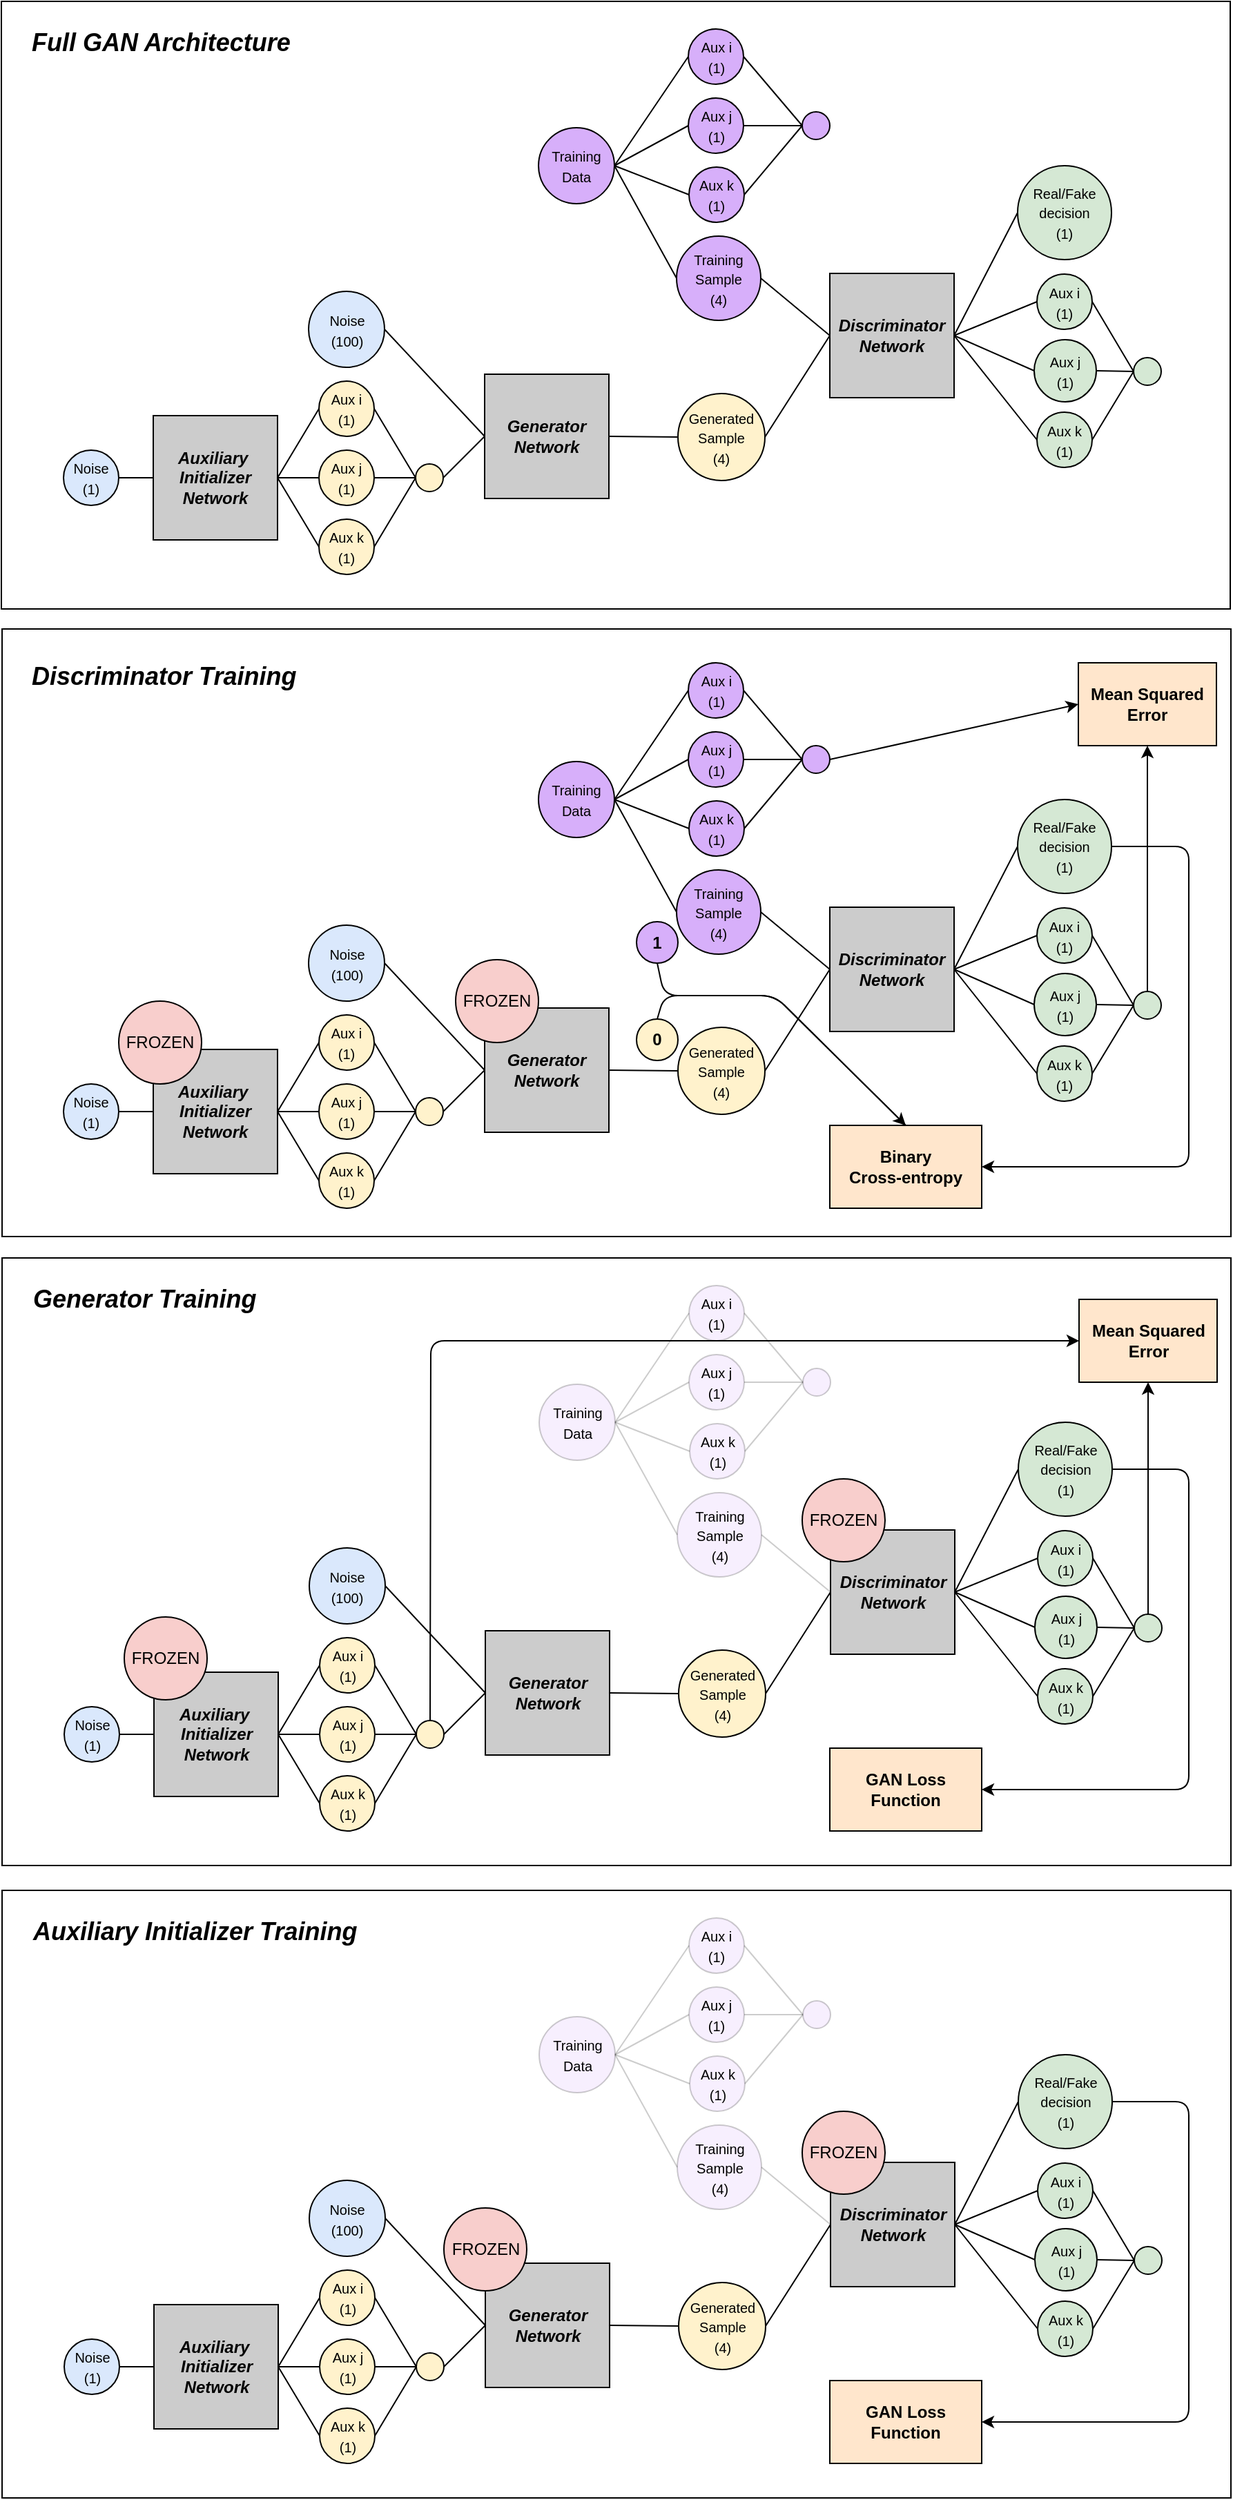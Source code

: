 <mxfile version="12.3.6" type="github" pages="1"><diagram id="cJlmNlK73ZY4c3R8UvKS" name="Page-1"><mxGraphModel dx="1851" dy="738" grid="1" gridSize="10" guides="1" tooltips="1" connect="1" arrows="1" fold="1" page="1" pageScale="1" pageWidth="827" pageHeight="1169" math="0" shadow="0"><root><mxCell id="0"/><mxCell id="1" parent="0"/><mxCell id="MkObseeeRQOH8GuIuAtr-887" value="" style="rounded=0;whiteSpace=wrap;html=1;strokeColor=#000000;fillColor=none;" vertex="1" parent="1"><mxGeometry x="-119.5" y="724.5" width="890" height="440" as="geometry"/></mxCell><mxCell id="MkObseeeRQOH8GuIuAtr-769" value="" style="rounded=0;whiteSpace=wrap;html=1;strokeColor=#000000;fillColor=none;" vertex="1" parent="1"><mxGeometry x="-120" y="270" width="890" height="440" as="geometry"/></mxCell><mxCell id="MkObseeeRQOH8GuIuAtr-665" value="&lt;i&gt;&lt;b&gt;Discriminator&lt;br&gt;Network&lt;/b&gt;&lt;br&gt;&lt;/i&gt;" style="whiteSpace=wrap;html=1;aspect=fixed;fillColor=#CCCCCC;strokeColor=#000000;" vertex="1" parent="1"><mxGeometry x="480" y="467" width="90" height="90" as="geometry"/></mxCell><mxCell id="MkObseeeRQOH8GuIuAtr-667" value="&lt;i&gt;&lt;b&gt;Generator&lt;br&gt;Network&lt;/b&gt;&lt;br&gt;&lt;/i&gt;" style="whiteSpace=wrap;html=1;aspect=fixed;fillColor=#CCCCCC;strokeColor=#000000;" vertex="1" parent="1"><mxGeometry x="230" y="540" width="90" height="90" as="geometry"/></mxCell><mxCell id="MkObseeeRQOH8GuIuAtr-668" value="&lt;i&gt;&lt;b&gt;Auxiliary&amp;nbsp;&lt;br&gt;Initializer&lt;br&gt;Network&lt;/b&gt;&lt;br&gt;&lt;/i&gt;" style="whiteSpace=wrap;html=1;aspect=fixed;fillColor=#CCCCCC;strokeColor=#000000;" vertex="1" parent="1"><mxGeometry x="-10" y="570" width="90" height="90" as="geometry"/></mxCell><mxCell id="MkObseeeRQOH8GuIuAtr-676" value="&lt;font style=&quot;font-size: 10px&quot;&gt;Noise&lt;br&gt;(1)&lt;br&gt;&lt;/font&gt;" style="ellipse;whiteSpace=wrap;html=1;aspect=fixed;fillColor=#dae8fc;strokeColor=#000000;" vertex="1" parent="1"><mxGeometry x="-75" y="595" width="40" height="40" as="geometry"/></mxCell><mxCell id="MkObseeeRQOH8GuIuAtr-682" value="&lt;font style=&quot;font-size: 10px&quot;&gt;Aux i&lt;br&gt;(1)&lt;br&gt;&lt;/font&gt;" style="ellipse;whiteSpace=wrap;html=1;aspect=fixed;fillColor=#fff2cc;strokeColor=#000000;" vertex="1" parent="1"><mxGeometry x="110" y="545" width="40" height="40" as="geometry"/></mxCell><mxCell id="MkObseeeRQOH8GuIuAtr-683" value="&lt;font style=&quot;font-size: 10px&quot;&gt;Aux j&lt;br&gt;(1)&lt;br&gt;&lt;/font&gt;" style="ellipse;whiteSpace=wrap;html=1;aspect=fixed;fillColor=#fff2cc;strokeColor=#000000;" vertex="1" parent="1"><mxGeometry x="110" y="595" width="40" height="40" as="geometry"/></mxCell><mxCell id="MkObseeeRQOH8GuIuAtr-684" value="&lt;font style=&quot;font-size: 10px&quot;&gt;Aux k&lt;br&gt;(1)&lt;br&gt;&lt;/font&gt;" style="ellipse;whiteSpace=wrap;html=1;aspect=fixed;fillColor=#fff2cc;strokeColor=#000000;" vertex="1" parent="1"><mxGeometry x="110" y="645" width="40" height="40" as="geometry"/></mxCell><mxCell id="MkObseeeRQOH8GuIuAtr-686" value="" style="endArrow=none;html=1;entryX=1;entryY=0.5;entryDx=0;entryDy=0;exitX=0;exitY=0.5;exitDx=0;exitDy=0;" edge="1" parent="1" source="MkObseeeRQOH8GuIuAtr-668" target="MkObseeeRQOH8GuIuAtr-676"><mxGeometry width="50" height="50" relative="1" as="geometry"><mxPoint x="-70" y="760" as="sourcePoint"/><mxPoint x="-20" y="710" as="targetPoint"/></mxGeometry></mxCell><mxCell id="MkObseeeRQOH8GuIuAtr-687" value="" style="endArrow=none;html=1;entryX=1;entryY=0.5;entryDx=0;entryDy=0;exitX=0;exitY=0.5;exitDx=0;exitDy=0;" edge="1" parent="1" source="MkObseeeRQOH8GuIuAtr-682" target="MkObseeeRQOH8GuIuAtr-668"><mxGeometry width="50" height="50" relative="1" as="geometry"><mxPoint x="-70" y="760" as="sourcePoint"/><mxPoint x="-20" y="710" as="targetPoint"/></mxGeometry></mxCell><mxCell id="MkObseeeRQOH8GuIuAtr-688" value="" style="endArrow=none;html=1;entryX=1;entryY=0.5;entryDx=0;entryDy=0;exitX=0;exitY=0.5;exitDx=0;exitDy=0;" edge="1" parent="1" source="MkObseeeRQOH8GuIuAtr-683" target="MkObseeeRQOH8GuIuAtr-668"><mxGeometry width="50" height="50" relative="1" as="geometry"><mxPoint x="-70" y="760" as="sourcePoint"/><mxPoint x="-20" y="710" as="targetPoint"/></mxGeometry></mxCell><mxCell id="MkObseeeRQOH8GuIuAtr-689" value="" style="endArrow=none;html=1;entryX=1;entryY=0.5;entryDx=0;entryDy=0;exitX=0;exitY=0.5;exitDx=0;exitDy=0;" edge="1" parent="1" source="MkObseeeRQOH8GuIuAtr-684" target="MkObseeeRQOH8GuIuAtr-668"><mxGeometry width="50" height="50" relative="1" as="geometry"><mxPoint x="-70" y="760" as="sourcePoint"/><mxPoint x="-20" y="710" as="targetPoint"/></mxGeometry></mxCell><mxCell id="MkObseeeRQOH8GuIuAtr-699" value="" style="endArrow=none;html=1;entryX=1;entryY=0.5;entryDx=0;entryDy=0;exitX=0;exitY=0.5;exitDx=0;exitDy=0;" edge="1" parent="1" source="MkObseeeRQOH8GuIuAtr-763" target="MkObseeeRQOH8GuIuAtr-682"><mxGeometry width="50" height="50" relative="1" as="geometry"><mxPoint x="-70" y="760" as="sourcePoint"/><mxPoint x="-20" y="710" as="targetPoint"/></mxGeometry></mxCell><mxCell id="MkObseeeRQOH8GuIuAtr-700" value="" style="endArrow=none;html=1;entryX=1;entryY=0.5;entryDx=0;entryDy=0;exitX=0;exitY=0.5;exitDx=0;exitDy=0;" edge="1" parent="1" source="MkObseeeRQOH8GuIuAtr-763" target="MkObseeeRQOH8GuIuAtr-683"><mxGeometry width="50" height="50" relative="1" as="geometry"><mxPoint x="290.0" y="525" as="sourcePoint"/><mxPoint x="160.0" y="575" as="targetPoint"/></mxGeometry></mxCell><mxCell id="MkObseeeRQOH8GuIuAtr-701" value="" style="endArrow=none;html=1;entryX=1;entryY=0.5;entryDx=0;entryDy=0;exitX=0;exitY=0.5;exitDx=0;exitDy=0;" edge="1" parent="1" source="MkObseeeRQOH8GuIuAtr-763" target="MkObseeeRQOH8GuIuAtr-684"><mxGeometry width="50" height="50" relative="1" as="geometry"><mxPoint x="300.0" y="535" as="sourcePoint"/><mxPoint x="170.0" y="585" as="targetPoint"/></mxGeometry></mxCell><mxCell id="MkObseeeRQOH8GuIuAtr-706" value="" style="endArrow=none;html=1;entryX=0;entryY=0.5;entryDx=0;entryDy=0;exitX=1;exitY=0.5;exitDx=0;exitDy=0;" edge="1" parent="1" source="MkObseeeRQOH8GuIuAtr-765" target="MkObseeeRQOH8GuIuAtr-667"><mxGeometry width="50" height="50" relative="1" as="geometry"><mxPoint x="149" y="512" as="sourcePoint"/><mxPoint x="-20" y="710" as="targetPoint"/></mxGeometry></mxCell><mxCell id="MkObseeeRQOH8GuIuAtr-707" value="&lt;span style=&quot;font-size: 10px&quot;&gt;Generated Sample&lt;br&gt;(4)&lt;br&gt;&lt;/span&gt;" style="ellipse;whiteSpace=wrap;html=1;aspect=fixed;fillColor=#fff2cc;strokeColor=#000000;" vertex="1" parent="1"><mxGeometry x="370" y="554" width="63" height="63" as="geometry"/></mxCell><mxCell id="MkObseeeRQOH8GuIuAtr-708" value="" style="endArrow=none;html=1;entryX=1;entryY=0.5;entryDx=0;entryDy=0;exitX=0;exitY=0.5;exitDx=0;exitDy=0;" edge="1" parent="1" source="MkObseeeRQOH8GuIuAtr-707" target="MkObseeeRQOH8GuIuAtr-667"><mxGeometry width="50" height="50" relative="1" as="geometry"><mxPoint x="-70" y="760" as="sourcePoint"/><mxPoint x="-20" y="710" as="targetPoint"/></mxGeometry></mxCell><mxCell id="MkObseeeRQOH8GuIuAtr-709" value="&lt;span style=&quot;font-size: 10px&quot;&gt;Training Sample&lt;br&gt;(4)&lt;br&gt;&lt;/span&gt;" style="ellipse;whiteSpace=wrap;html=1;aspect=fixed;fillColor=#D7AFFA;strokeColor=#000000;" vertex="1" parent="1"><mxGeometry x="369" y="440" width="61" height="61" as="geometry"/></mxCell><mxCell id="MkObseeeRQOH8GuIuAtr-716" value="&lt;font style=&quot;font-size: 10px&quot;&gt;Aux i&lt;br&gt;(1)&lt;br&gt;&lt;/font&gt;" style="ellipse;whiteSpace=wrap;html=1;aspect=fixed;fillColor=#D7AFFA;strokeColor=#000000;" vertex="1" parent="1"><mxGeometry x="377.5" y="290" width="40" height="40" as="geometry"/></mxCell><mxCell id="MkObseeeRQOH8GuIuAtr-717" value="&lt;font style=&quot;font-size: 10px&quot;&gt;Aux j&lt;br&gt;(1)&lt;br&gt;&lt;/font&gt;" style="ellipse;whiteSpace=wrap;html=1;aspect=fixed;fillColor=#D7AFFA;strokeColor=#000000;" vertex="1" parent="1"><mxGeometry x="377.5" y="340" width="40" height="40" as="geometry"/></mxCell><mxCell id="MkObseeeRQOH8GuIuAtr-718" value="&lt;font style=&quot;font-size: 10px&quot;&gt;Aux k&lt;br&gt;(1)&lt;br&gt;&lt;/font&gt;" style="ellipse;whiteSpace=wrap;html=1;aspect=fixed;fillColor=#D7AFFA;strokeColor=#000000;" vertex="1" parent="1"><mxGeometry x="378" y="390" width="40" height="40" as="geometry"/></mxCell><mxCell id="MkObseeeRQOH8GuIuAtr-720" value="" style="endArrow=none;html=1;entryX=1;entryY=0.5;entryDx=0;entryDy=0;exitX=0;exitY=0.5;exitDx=0;exitDy=0;" edge="1" parent="1" source="MkObseeeRQOH8GuIuAtr-665" target="MkObseeeRQOH8GuIuAtr-709"><mxGeometry width="50" height="50" relative="1" as="geometry"><mxPoint x="-70" y="760" as="sourcePoint"/><mxPoint x="-20" y="710" as="targetPoint"/></mxGeometry></mxCell><mxCell id="MkObseeeRQOH8GuIuAtr-721" value="" style="endArrow=none;html=1;exitX=0;exitY=0.5;exitDx=0;exitDy=0;entryX=1;entryY=0.5;entryDx=0;entryDy=0;" edge="1" parent="1" source="MkObseeeRQOH8GuIuAtr-665" target="MkObseeeRQOH8GuIuAtr-707"><mxGeometry width="50" height="50" relative="1" as="geometry"><mxPoint x="-70" y="760" as="sourcePoint"/><mxPoint x="-20" y="710" as="targetPoint"/></mxGeometry></mxCell><mxCell id="MkObseeeRQOH8GuIuAtr-725" value="&lt;font style=&quot;font-size: 10px&quot;&gt;Aux i&lt;br&gt;(1)&lt;br&gt;&lt;/font&gt;" style="ellipse;whiteSpace=wrap;html=1;aspect=fixed;fillColor=#d5e8d4;strokeColor=#000000;" vertex="1" parent="1"><mxGeometry x="630" y="467.5" width="40" height="40" as="geometry"/></mxCell><mxCell id="MkObseeeRQOH8GuIuAtr-726" value="&lt;font style=&quot;font-size: 10px&quot;&gt;Aux j&lt;br&gt;(1)&lt;br&gt;&lt;/font&gt;" style="ellipse;whiteSpace=wrap;html=1;aspect=fixed;fillColor=#d5e8d4;strokeColor=#000000;" vertex="1" parent="1"><mxGeometry x="628" y="515" width="45" height="45" as="geometry"/></mxCell><mxCell id="MkObseeeRQOH8GuIuAtr-727" value="&lt;font style=&quot;font-size: 10px&quot;&gt;Aux k&lt;br&gt;(1)&lt;br&gt;&lt;/font&gt;" style="ellipse;whiteSpace=wrap;html=1;aspect=fixed;fillColor=#d5e8d4;strokeColor=#000000;" vertex="1" parent="1"><mxGeometry x="630" y="567.5" width="40" height="40" as="geometry"/></mxCell><mxCell id="MkObseeeRQOH8GuIuAtr-728" value="" style="endArrow=none;html=1;entryX=1;entryY=0.5;entryDx=0;entryDy=0;exitX=0;exitY=0.5;exitDx=0;exitDy=0;" edge="1" parent="1" source="MkObseeeRQOH8GuIuAtr-767" target="MkObseeeRQOH8GuIuAtr-665"><mxGeometry width="50" height="50" relative="1" as="geometry"><mxPoint x="580" y="437" as="sourcePoint"/><mxPoint x="240" y="710" as="targetPoint"/></mxGeometry></mxCell><mxCell id="MkObseeeRQOH8GuIuAtr-739" value="" style="ellipse;whiteSpace=wrap;html=1;aspect=fixed;fillColor=#d5e8d4;strokeColor=#000000;" vertex="1" parent="1"><mxGeometry x="700" y="528" width="20" height="20" as="geometry"/></mxCell><mxCell id="MkObseeeRQOH8GuIuAtr-740" value="" style="endArrow=none;html=1;exitX=0;exitY=0.5;exitDx=0;exitDy=0;entryX=1;entryY=0.5;entryDx=0;entryDy=0;" edge="1" parent="1" source="MkObseeeRQOH8GuIuAtr-725" target="MkObseeeRQOH8GuIuAtr-665"><mxGeometry width="50" height="50" relative="1" as="geometry"><mxPoint x="190" y="760" as="sourcePoint"/><mxPoint x="240" y="710" as="targetPoint"/></mxGeometry></mxCell><mxCell id="MkObseeeRQOH8GuIuAtr-741" value="" style="endArrow=none;html=1;exitX=0;exitY=0.5;exitDx=0;exitDy=0;entryX=1;entryY=0.5;entryDx=0;entryDy=0;" edge="1" parent="1" source="MkObseeeRQOH8GuIuAtr-726" target="MkObseeeRQOH8GuIuAtr-665"><mxGeometry width="50" height="50" relative="1" as="geometry"><mxPoint x="640" y="497.5" as="sourcePoint"/><mxPoint x="580" y="522" as="targetPoint"/></mxGeometry></mxCell><mxCell id="MkObseeeRQOH8GuIuAtr-742" value="" style="endArrow=none;html=1;exitX=0;exitY=0.5;exitDx=0;exitDy=0;entryX=1;entryY=0.5;entryDx=0;entryDy=0;" edge="1" parent="1" source="MkObseeeRQOH8GuIuAtr-727" target="MkObseeeRQOH8GuIuAtr-665"><mxGeometry width="50" height="50" relative="1" as="geometry"><mxPoint x="650" y="507.5" as="sourcePoint"/><mxPoint x="590" y="532" as="targetPoint"/></mxGeometry></mxCell><mxCell id="MkObseeeRQOH8GuIuAtr-743" value="" style="endArrow=none;html=1;exitX=1;exitY=0.5;exitDx=0;exitDy=0;entryX=0;entryY=0.5;entryDx=0;entryDy=0;" edge="1" parent="1" source="MkObseeeRQOH8GuIuAtr-727" target="MkObseeeRQOH8GuIuAtr-739"><mxGeometry width="50" height="50" relative="1" as="geometry"><mxPoint x="660" y="517.5" as="sourcePoint"/><mxPoint x="600" y="542" as="targetPoint"/></mxGeometry></mxCell><mxCell id="MkObseeeRQOH8GuIuAtr-744" value="" style="endArrow=none;html=1;exitX=0;exitY=0.5;exitDx=0;exitDy=0;entryX=1;entryY=0.5;entryDx=0;entryDy=0;" edge="1" parent="1" source="MkObseeeRQOH8GuIuAtr-739" target="MkObseeeRQOH8GuIuAtr-725"><mxGeometry width="50" height="50" relative="1" as="geometry"><mxPoint x="670" y="527.5" as="sourcePoint"/><mxPoint x="610" y="552" as="targetPoint"/></mxGeometry></mxCell><mxCell id="MkObseeeRQOH8GuIuAtr-745" value="" style="endArrow=none;html=1;exitX=0;exitY=0.5;exitDx=0;exitDy=0;entryX=1;entryY=0.5;entryDx=0;entryDy=0;" edge="1" parent="1" source="MkObseeeRQOH8GuIuAtr-739" target="MkObseeeRQOH8GuIuAtr-726"><mxGeometry width="50" height="50" relative="1" as="geometry"><mxPoint x="680" y="537.5" as="sourcePoint"/><mxPoint x="740" y="500" as="targetPoint"/></mxGeometry></mxCell><mxCell id="MkObseeeRQOH8GuIuAtr-751" value="" style="ellipse;whiteSpace=wrap;html=1;aspect=fixed;fillColor=#D7AFFA;strokeColor=#000000;" vertex="1" parent="1"><mxGeometry x="460" y="350" width="20" height="20" as="geometry"/></mxCell><mxCell id="MkObseeeRQOH8GuIuAtr-752" value="" style="endArrow=none;html=1;exitX=1;exitY=0.5;exitDx=0;exitDy=0;entryX=0;entryY=0.5;entryDx=0;entryDy=0;" edge="1" parent="1" source="MkObseeeRQOH8GuIuAtr-718" target="MkObseeeRQOH8GuIuAtr-751"><mxGeometry width="50" height="50" relative="1" as="geometry"><mxPoint x="190" y="760" as="sourcePoint"/><mxPoint x="240" y="710" as="targetPoint"/></mxGeometry></mxCell><mxCell id="MkObseeeRQOH8GuIuAtr-753" value="" style="endArrow=none;html=1;exitX=1;exitY=0.5;exitDx=0;exitDy=0;entryX=0;entryY=0.5;entryDx=0;entryDy=0;" edge="1" parent="1" source="MkObseeeRQOH8GuIuAtr-717" target="MkObseeeRQOH8GuIuAtr-751"><mxGeometry width="50" height="50" relative="1" as="geometry"><mxPoint x="427.5" y="420" as="sourcePoint"/><mxPoint x="450" y="330" as="targetPoint"/></mxGeometry></mxCell><mxCell id="MkObseeeRQOH8GuIuAtr-754" value="" style="endArrow=none;html=1;exitX=1;exitY=0.5;exitDx=0;exitDy=0;entryX=0;entryY=0.5;entryDx=0;entryDy=0;" edge="1" parent="1" source="MkObseeeRQOH8GuIuAtr-716" target="MkObseeeRQOH8GuIuAtr-751"><mxGeometry width="50" height="50" relative="1" as="geometry"><mxPoint x="437.5" y="430" as="sourcePoint"/><mxPoint x="460" y="340" as="targetPoint"/></mxGeometry></mxCell><mxCell id="MkObseeeRQOH8GuIuAtr-755" value="&lt;span style=&quot;font-size: 10px&quot;&gt;Training Data&lt;br&gt;&lt;/span&gt;" style="ellipse;whiteSpace=wrap;html=1;aspect=fixed;fillColor=#D7AFFA;strokeColor=#000000;" vertex="1" parent="1"><mxGeometry x="269" y="361.5" width="55" height="55" as="geometry"/></mxCell><mxCell id="MkObseeeRQOH8GuIuAtr-756" value="" style="endArrow=none;html=1;exitX=1;exitY=0.5;exitDx=0;exitDy=0;entryX=0;entryY=0.5;entryDx=0;entryDy=0;" edge="1" parent="1" source="MkObseeeRQOH8GuIuAtr-755" target="MkObseeeRQOH8GuIuAtr-709"><mxGeometry width="50" height="50" relative="1" as="geometry"><mxPoint x="190" y="760" as="sourcePoint"/><mxPoint x="240" y="710" as="targetPoint"/></mxGeometry></mxCell><mxCell id="MkObseeeRQOH8GuIuAtr-757" value="" style="endArrow=none;html=1;entryX=0;entryY=0.5;entryDx=0;entryDy=0;exitX=1;exitY=0.5;exitDx=0;exitDy=0;" edge="1" parent="1" source="MkObseeeRQOH8GuIuAtr-755" target="MkObseeeRQOH8GuIuAtr-718"><mxGeometry width="50" height="50" relative="1" as="geometry"><mxPoint x="340" y="370" as="sourcePoint"/><mxPoint x="380.0" y="477" as="targetPoint"/></mxGeometry></mxCell><mxCell id="MkObseeeRQOH8GuIuAtr-758" value="" style="endArrow=none;html=1;exitX=0;exitY=0.5;exitDx=0;exitDy=0;entryX=1;entryY=0.5;entryDx=0;entryDy=0;" edge="1" parent="1" source="MkObseeeRQOH8GuIuAtr-717" target="MkObseeeRQOH8GuIuAtr-755"><mxGeometry width="50" height="50" relative="1" as="geometry"><mxPoint x="340.0" y="410" as="sourcePoint"/><mxPoint x="390.0" y="487" as="targetPoint"/></mxGeometry></mxCell><mxCell id="MkObseeeRQOH8GuIuAtr-759" value="" style="endArrow=none;html=1;exitX=1;exitY=0.5;exitDx=0;exitDy=0;entryX=0;entryY=0.5;entryDx=0;entryDy=0;" edge="1" parent="1" source="MkObseeeRQOH8GuIuAtr-755" target="MkObseeeRQOH8GuIuAtr-716"><mxGeometry width="50" height="50" relative="1" as="geometry"><mxPoint x="350.0" y="420" as="sourcePoint"/><mxPoint x="400.0" y="497" as="targetPoint"/></mxGeometry></mxCell><mxCell id="MkObseeeRQOH8GuIuAtr-763" value="" style="ellipse;whiteSpace=wrap;html=1;aspect=fixed;fillColor=#fff2cc;strokeColor=#000000;" vertex="1" parent="1"><mxGeometry x="180" y="605" width="20" height="20" as="geometry"/></mxCell><mxCell id="MkObseeeRQOH8GuIuAtr-764" value="" style="endArrow=none;html=1;entryX=0;entryY=0.5;entryDx=0;entryDy=0;exitX=1;exitY=0.5;exitDx=0;exitDy=0;" edge="1" parent="1" source="MkObseeeRQOH8GuIuAtr-763" target="MkObseeeRQOH8GuIuAtr-667"><mxGeometry width="50" height="50" relative="1" as="geometry"><mxPoint x="240" y="670" as="sourcePoint"/><mxPoint x="50" y="710" as="targetPoint"/></mxGeometry></mxCell><mxCell id="MkObseeeRQOH8GuIuAtr-765" value="&lt;span style=&quot;font-size: 10px&quot;&gt;Noise&lt;br&gt;(100)&lt;br&gt;&lt;/span&gt;" style="ellipse;whiteSpace=wrap;html=1;aspect=fixed;fillColor=#dae8fc;strokeColor=#000000;" vertex="1" parent="1"><mxGeometry x="102.5" y="480" width="55" height="55" as="geometry"/></mxCell><mxCell id="MkObseeeRQOH8GuIuAtr-767" value="&lt;font style=&quot;font-size: 10px&quot;&gt;Real/Fake&lt;br&gt;decision&lt;br&gt;(1)&lt;br&gt;&lt;/font&gt;" style="ellipse;whiteSpace=wrap;html=1;aspect=fixed;fillColor=#d5e8d4;strokeColor=#000000;" vertex="1" parent="1"><mxGeometry x="616" y="389" width="68" height="68" as="geometry"/></mxCell><mxCell id="MkObseeeRQOH8GuIuAtr-770" value="&lt;b&gt;&lt;i&gt;&lt;font style=&quot;font-size: 18px&quot;&gt;Full GAN Architecture&lt;/font&gt;&lt;/i&gt;&lt;/b&gt;" style="text;html=1;strokeColor=none;fillColor=none;align=left;verticalAlign=middle;whiteSpace=wrap;rounded=0;" vertex="1" parent="1"><mxGeometry x="-100" y="290" width="245" height="20" as="geometry"/></mxCell><mxCell id="MkObseeeRQOH8GuIuAtr-825" value="&lt;i&gt;&lt;b&gt;Discriminator&lt;br&gt;Network&lt;/b&gt;&lt;br&gt;&lt;/i&gt;" style="whiteSpace=wrap;html=1;aspect=fixed;fillColor=#CCCCCC;strokeColor=#000000;" vertex="1" parent="1"><mxGeometry x="480" y="926" width="90" height="90" as="geometry"/></mxCell><mxCell id="MkObseeeRQOH8GuIuAtr-826" value="&lt;i&gt;&lt;b&gt;Generator&lt;br&gt;Network&lt;/b&gt;&lt;br&gt;&lt;/i&gt;" style="whiteSpace=wrap;html=1;aspect=fixed;fillColor=#CCCCCC;strokeColor=#000000;" vertex="1" parent="1"><mxGeometry x="230" y="999" width="90" height="90" as="geometry"/></mxCell><mxCell id="MkObseeeRQOH8GuIuAtr-827" value="&lt;i&gt;&lt;b&gt;Auxiliary&amp;nbsp;&lt;br&gt;Initializer&lt;br&gt;Network&lt;/b&gt;&lt;br&gt;&lt;/i&gt;" style="whiteSpace=wrap;html=1;aspect=fixed;fillColor=#CCCCCC;strokeColor=#000000;" vertex="1" parent="1"><mxGeometry x="-10" y="1029" width="90" height="90" as="geometry"/></mxCell><mxCell id="MkObseeeRQOH8GuIuAtr-828" value="&lt;font style=&quot;font-size: 10px&quot;&gt;Noise&lt;br&gt;(1)&lt;br&gt;&lt;/font&gt;" style="ellipse;whiteSpace=wrap;html=1;aspect=fixed;fillColor=#dae8fc;strokeColor=#000000;" vertex="1" parent="1"><mxGeometry x="-75" y="1054" width="40" height="40" as="geometry"/></mxCell><mxCell id="MkObseeeRQOH8GuIuAtr-829" value="&lt;font style=&quot;font-size: 10px&quot;&gt;Aux i&lt;br&gt;(1)&lt;br&gt;&lt;/font&gt;" style="ellipse;whiteSpace=wrap;html=1;aspect=fixed;fillColor=#fff2cc;strokeColor=#000000;" vertex="1" parent="1"><mxGeometry x="110" y="1004" width="40" height="40" as="geometry"/></mxCell><mxCell id="MkObseeeRQOH8GuIuAtr-830" value="&lt;font style=&quot;font-size: 10px&quot;&gt;Aux j&lt;br&gt;(1)&lt;br&gt;&lt;/font&gt;" style="ellipse;whiteSpace=wrap;html=1;aspect=fixed;fillColor=#fff2cc;strokeColor=#000000;" vertex="1" parent="1"><mxGeometry x="110" y="1054" width="40" height="40" as="geometry"/></mxCell><mxCell id="MkObseeeRQOH8GuIuAtr-831" value="&lt;font style=&quot;font-size: 10px&quot;&gt;Aux k&lt;br&gt;(1)&lt;br&gt;&lt;/font&gt;" style="ellipse;whiteSpace=wrap;html=1;aspect=fixed;fillColor=#fff2cc;strokeColor=#000000;" vertex="1" parent="1"><mxGeometry x="110" y="1104" width="40" height="40" as="geometry"/></mxCell><mxCell id="MkObseeeRQOH8GuIuAtr-832" value="" style="endArrow=none;html=1;entryX=1;entryY=0.5;entryDx=0;entryDy=0;exitX=0;exitY=0.5;exitDx=0;exitDy=0;" edge="1" parent="1" source="MkObseeeRQOH8GuIuAtr-827" target="MkObseeeRQOH8GuIuAtr-828"><mxGeometry width="50" height="50" relative="1" as="geometry"><mxPoint x="-70" y="1219" as="sourcePoint"/><mxPoint x="-20" y="1169" as="targetPoint"/></mxGeometry></mxCell><mxCell id="MkObseeeRQOH8GuIuAtr-833" value="" style="endArrow=none;html=1;entryX=1;entryY=0.5;entryDx=0;entryDy=0;exitX=0;exitY=0.5;exitDx=0;exitDy=0;" edge="1" parent="1" source="MkObseeeRQOH8GuIuAtr-829" target="MkObseeeRQOH8GuIuAtr-827"><mxGeometry width="50" height="50" relative="1" as="geometry"><mxPoint x="-70" y="1219" as="sourcePoint"/><mxPoint x="-20" y="1169" as="targetPoint"/></mxGeometry></mxCell><mxCell id="MkObseeeRQOH8GuIuAtr-834" value="" style="endArrow=none;html=1;entryX=1;entryY=0.5;entryDx=0;entryDy=0;exitX=0;exitY=0.5;exitDx=0;exitDy=0;" edge="1" parent="1" source="MkObseeeRQOH8GuIuAtr-830" target="MkObseeeRQOH8GuIuAtr-827"><mxGeometry width="50" height="50" relative="1" as="geometry"><mxPoint x="-70" y="1219" as="sourcePoint"/><mxPoint x="-20" y="1169" as="targetPoint"/></mxGeometry></mxCell><mxCell id="MkObseeeRQOH8GuIuAtr-835" value="" style="endArrow=none;html=1;entryX=1;entryY=0.5;entryDx=0;entryDy=0;exitX=0;exitY=0.5;exitDx=0;exitDy=0;" edge="1" parent="1" source="MkObseeeRQOH8GuIuAtr-831" target="MkObseeeRQOH8GuIuAtr-827"><mxGeometry width="50" height="50" relative="1" as="geometry"><mxPoint x="-70" y="1219" as="sourcePoint"/><mxPoint x="-20" y="1169" as="targetPoint"/></mxGeometry></mxCell><mxCell id="MkObseeeRQOH8GuIuAtr-836" value="" style="endArrow=none;html=1;entryX=1;entryY=0.5;entryDx=0;entryDy=0;exitX=0;exitY=0.5;exitDx=0;exitDy=0;" edge="1" parent="1" source="MkObseeeRQOH8GuIuAtr-868" target="MkObseeeRQOH8GuIuAtr-829"><mxGeometry width="50" height="50" relative="1" as="geometry"><mxPoint x="-70" y="1219" as="sourcePoint"/><mxPoint x="-20" y="1169" as="targetPoint"/></mxGeometry></mxCell><mxCell id="MkObseeeRQOH8GuIuAtr-837" value="" style="endArrow=none;html=1;entryX=1;entryY=0.5;entryDx=0;entryDy=0;exitX=0;exitY=0.5;exitDx=0;exitDy=0;" edge="1" parent="1" source="MkObseeeRQOH8GuIuAtr-868" target="MkObseeeRQOH8GuIuAtr-830"><mxGeometry width="50" height="50" relative="1" as="geometry"><mxPoint x="290.0" y="984" as="sourcePoint"/><mxPoint x="160.0" y="1034" as="targetPoint"/></mxGeometry></mxCell><mxCell id="MkObseeeRQOH8GuIuAtr-838" value="" style="endArrow=none;html=1;entryX=1;entryY=0.5;entryDx=0;entryDy=0;exitX=0;exitY=0.5;exitDx=0;exitDy=0;" edge="1" parent="1" source="MkObseeeRQOH8GuIuAtr-868" target="MkObseeeRQOH8GuIuAtr-831"><mxGeometry width="50" height="50" relative="1" as="geometry"><mxPoint x="300.0" y="994" as="sourcePoint"/><mxPoint x="170.0" y="1044" as="targetPoint"/></mxGeometry></mxCell><mxCell id="MkObseeeRQOH8GuIuAtr-839" value="" style="endArrow=none;html=1;entryX=0;entryY=0.5;entryDx=0;entryDy=0;exitX=1;exitY=0.5;exitDx=0;exitDy=0;" edge="1" parent="1" source="MkObseeeRQOH8GuIuAtr-870" target="MkObseeeRQOH8GuIuAtr-826"><mxGeometry width="50" height="50" relative="1" as="geometry"><mxPoint x="149" y="971" as="sourcePoint"/><mxPoint x="-20" y="1169" as="targetPoint"/></mxGeometry></mxCell><mxCell id="MkObseeeRQOH8GuIuAtr-840" value="&lt;span style=&quot;font-size: 10px&quot;&gt;Generated Sample&lt;br&gt;(4)&lt;br&gt;&lt;/span&gt;" style="ellipse;whiteSpace=wrap;html=1;aspect=fixed;fillColor=#fff2cc;strokeColor=#000000;" vertex="1" parent="1"><mxGeometry x="370" y="1013" width="63" height="63" as="geometry"/></mxCell><mxCell id="MkObseeeRQOH8GuIuAtr-841" value="" style="endArrow=none;html=1;entryX=1;entryY=0.5;entryDx=0;entryDy=0;exitX=0;exitY=0.5;exitDx=0;exitDy=0;" edge="1" parent="1" source="MkObseeeRQOH8GuIuAtr-840" target="MkObseeeRQOH8GuIuAtr-826"><mxGeometry width="50" height="50" relative="1" as="geometry"><mxPoint x="-70" y="1219" as="sourcePoint"/><mxPoint x="-20" y="1169" as="targetPoint"/></mxGeometry></mxCell><mxCell id="MkObseeeRQOH8GuIuAtr-842" value="&lt;span style=&quot;font-size: 10px&quot;&gt;Training Sample&lt;br&gt;(4)&lt;br&gt;&lt;/span&gt;" style="ellipse;whiteSpace=wrap;html=1;aspect=fixed;fillColor=#D7AFFA;strokeColor=#000000;" vertex="1" parent="1"><mxGeometry x="369" y="899" width="61" height="61" as="geometry"/></mxCell><mxCell id="MkObseeeRQOH8GuIuAtr-843" value="&lt;font style=&quot;font-size: 10px&quot;&gt;Aux i&lt;br&gt;(1)&lt;br&gt;&lt;/font&gt;" style="ellipse;whiteSpace=wrap;html=1;aspect=fixed;fillColor=#D7AFFA;strokeColor=#000000;" vertex="1" parent="1"><mxGeometry x="377.5" y="749" width="40" height="40" as="geometry"/></mxCell><mxCell id="MkObseeeRQOH8GuIuAtr-844" value="&lt;font style=&quot;font-size: 10px&quot;&gt;Aux j&lt;br&gt;(1)&lt;br&gt;&lt;/font&gt;" style="ellipse;whiteSpace=wrap;html=1;aspect=fixed;fillColor=#D7AFFA;strokeColor=#000000;" vertex="1" parent="1"><mxGeometry x="377.5" y="799" width="40" height="40" as="geometry"/></mxCell><mxCell id="MkObseeeRQOH8GuIuAtr-845" value="&lt;font style=&quot;font-size: 10px&quot;&gt;Aux k&lt;br&gt;(1)&lt;br&gt;&lt;/font&gt;" style="ellipse;whiteSpace=wrap;html=1;aspect=fixed;fillColor=#D7AFFA;strokeColor=#000000;" vertex="1" parent="1"><mxGeometry x="378" y="849" width="40" height="40" as="geometry"/></mxCell><mxCell id="MkObseeeRQOH8GuIuAtr-846" value="" style="endArrow=none;html=1;entryX=1;entryY=0.5;entryDx=0;entryDy=0;exitX=0;exitY=0.5;exitDx=0;exitDy=0;" edge="1" parent="1" source="MkObseeeRQOH8GuIuAtr-825" target="MkObseeeRQOH8GuIuAtr-842"><mxGeometry width="50" height="50" relative="1" as="geometry"><mxPoint x="-70" y="1219" as="sourcePoint"/><mxPoint x="-20" y="1169" as="targetPoint"/></mxGeometry></mxCell><mxCell id="MkObseeeRQOH8GuIuAtr-847" value="" style="endArrow=none;html=1;exitX=0;exitY=0.5;exitDx=0;exitDy=0;entryX=1;entryY=0.5;entryDx=0;entryDy=0;" edge="1" parent="1" source="MkObseeeRQOH8GuIuAtr-825" target="MkObseeeRQOH8GuIuAtr-840"><mxGeometry width="50" height="50" relative="1" as="geometry"><mxPoint x="-70" y="1219" as="sourcePoint"/><mxPoint x="-20" y="1169" as="targetPoint"/></mxGeometry></mxCell><mxCell id="MkObseeeRQOH8GuIuAtr-848" value="&lt;font style=&quot;font-size: 10px&quot;&gt;Aux i&lt;br&gt;(1)&lt;br&gt;&lt;/font&gt;" style="ellipse;whiteSpace=wrap;html=1;aspect=fixed;fillColor=#d5e8d4;strokeColor=#000000;" vertex="1" parent="1"><mxGeometry x="630" y="926.5" width="40" height="40" as="geometry"/></mxCell><mxCell id="MkObseeeRQOH8GuIuAtr-849" value="&lt;font style=&quot;font-size: 10px&quot;&gt;Aux j&lt;br&gt;(1)&lt;br&gt;&lt;/font&gt;" style="ellipse;whiteSpace=wrap;html=1;aspect=fixed;fillColor=#d5e8d4;strokeColor=#000000;" vertex="1" parent="1"><mxGeometry x="628" y="974" width="45" height="45" as="geometry"/></mxCell><mxCell id="MkObseeeRQOH8GuIuAtr-850" value="&lt;font style=&quot;font-size: 10px&quot;&gt;Aux k&lt;br&gt;(1)&lt;br&gt;&lt;/font&gt;" style="ellipse;whiteSpace=wrap;html=1;aspect=fixed;fillColor=#d5e8d4;strokeColor=#000000;" vertex="1" parent="1"><mxGeometry x="630" y="1026.5" width="40" height="40" as="geometry"/></mxCell><mxCell id="MkObseeeRQOH8GuIuAtr-851" value="" style="endArrow=none;html=1;entryX=1;entryY=0.5;entryDx=0;entryDy=0;exitX=0;exitY=0.5;exitDx=0;exitDy=0;" edge="1" parent="1" source="MkObseeeRQOH8GuIuAtr-871" target="MkObseeeRQOH8GuIuAtr-825"><mxGeometry width="50" height="50" relative="1" as="geometry"><mxPoint x="580" y="896" as="sourcePoint"/><mxPoint x="240" y="1169" as="targetPoint"/></mxGeometry></mxCell><mxCell id="MkObseeeRQOH8GuIuAtr-852" value="" style="ellipse;whiteSpace=wrap;html=1;aspect=fixed;fillColor=#d5e8d4;strokeColor=#000000;" vertex="1" parent="1"><mxGeometry x="700" y="987" width="20" height="20" as="geometry"/></mxCell><mxCell id="MkObseeeRQOH8GuIuAtr-853" value="" style="endArrow=none;html=1;exitX=0;exitY=0.5;exitDx=0;exitDy=0;entryX=1;entryY=0.5;entryDx=0;entryDy=0;" edge="1" parent="1" source="MkObseeeRQOH8GuIuAtr-848" target="MkObseeeRQOH8GuIuAtr-825"><mxGeometry width="50" height="50" relative="1" as="geometry"><mxPoint x="190" y="1219" as="sourcePoint"/><mxPoint x="240" y="1169" as="targetPoint"/></mxGeometry></mxCell><mxCell id="MkObseeeRQOH8GuIuAtr-854" value="" style="endArrow=none;html=1;exitX=0;exitY=0.5;exitDx=0;exitDy=0;entryX=1;entryY=0.5;entryDx=0;entryDy=0;" edge="1" parent="1" source="MkObseeeRQOH8GuIuAtr-849" target="MkObseeeRQOH8GuIuAtr-825"><mxGeometry width="50" height="50" relative="1" as="geometry"><mxPoint x="640" y="956.5" as="sourcePoint"/><mxPoint x="580" y="981" as="targetPoint"/></mxGeometry></mxCell><mxCell id="MkObseeeRQOH8GuIuAtr-855" value="" style="endArrow=none;html=1;exitX=0;exitY=0.5;exitDx=0;exitDy=0;entryX=1;entryY=0.5;entryDx=0;entryDy=0;" edge="1" parent="1" source="MkObseeeRQOH8GuIuAtr-850" target="MkObseeeRQOH8GuIuAtr-825"><mxGeometry width="50" height="50" relative="1" as="geometry"><mxPoint x="650" y="966.5" as="sourcePoint"/><mxPoint x="590" y="991" as="targetPoint"/></mxGeometry></mxCell><mxCell id="MkObseeeRQOH8GuIuAtr-856" value="" style="endArrow=none;html=1;exitX=1;exitY=0.5;exitDx=0;exitDy=0;entryX=0;entryY=0.5;entryDx=0;entryDy=0;" edge="1" parent="1" source="MkObseeeRQOH8GuIuAtr-850" target="MkObseeeRQOH8GuIuAtr-852"><mxGeometry width="50" height="50" relative="1" as="geometry"><mxPoint x="660" y="976.5" as="sourcePoint"/><mxPoint x="600" y="1001" as="targetPoint"/></mxGeometry></mxCell><mxCell id="MkObseeeRQOH8GuIuAtr-857" value="" style="endArrow=none;html=1;exitX=0;exitY=0.5;exitDx=0;exitDy=0;entryX=1;entryY=0.5;entryDx=0;entryDy=0;" edge="1" parent="1" source="MkObseeeRQOH8GuIuAtr-852" target="MkObseeeRQOH8GuIuAtr-848"><mxGeometry width="50" height="50" relative="1" as="geometry"><mxPoint x="670" y="986.5" as="sourcePoint"/><mxPoint x="610" y="1011" as="targetPoint"/></mxGeometry></mxCell><mxCell id="MkObseeeRQOH8GuIuAtr-858" value="" style="endArrow=none;html=1;exitX=0;exitY=0.5;exitDx=0;exitDy=0;entryX=1;entryY=0.5;entryDx=0;entryDy=0;" edge="1" parent="1" source="MkObseeeRQOH8GuIuAtr-852" target="MkObseeeRQOH8GuIuAtr-849"><mxGeometry width="50" height="50" relative="1" as="geometry"><mxPoint x="680" y="996.5" as="sourcePoint"/><mxPoint x="740" y="959" as="targetPoint"/></mxGeometry></mxCell><mxCell id="MkObseeeRQOH8GuIuAtr-859" value="" style="ellipse;whiteSpace=wrap;html=1;aspect=fixed;fillColor=#D7AFFA;strokeColor=#000000;" vertex="1" parent="1"><mxGeometry x="460" y="809" width="20" height="20" as="geometry"/></mxCell><mxCell id="MkObseeeRQOH8GuIuAtr-860" value="" style="endArrow=none;html=1;exitX=1;exitY=0.5;exitDx=0;exitDy=0;entryX=0;entryY=0.5;entryDx=0;entryDy=0;" edge="1" parent="1" source="MkObseeeRQOH8GuIuAtr-845" target="MkObseeeRQOH8GuIuAtr-859"><mxGeometry width="50" height="50" relative="1" as="geometry"><mxPoint x="190" y="1219" as="sourcePoint"/><mxPoint x="240" y="1169" as="targetPoint"/></mxGeometry></mxCell><mxCell id="MkObseeeRQOH8GuIuAtr-861" value="" style="endArrow=none;html=1;exitX=1;exitY=0.5;exitDx=0;exitDy=0;entryX=0;entryY=0.5;entryDx=0;entryDy=0;" edge="1" parent="1" source="MkObseeeRQOH8GuIuAtr-844" target="MkObseeeRQOH8GuIuAtr-859"><mxGeometry width="50" height="50" relative="1" as="geometry"><mxPoint x="427.5" y="879" as="sourcePoint"/><mxPoint x="450" y="789" as="targetPoint"/></mxGeometry></mxCell><mxCell id="MkObseeeRQOH8GuIuAtr-862" value="" style="endArrow=none;html=1;exitX=1;exitY=0.5;exitDx=0;exitDy=0;entryX=0;entryY=0.5;entryDx=0;entryDy=0;" edge="1" parent="1" source="MkObseeeRQOH8GuIuAtr-843" target="MkObseeeRQOH8GuIuAtr-859"><mxGeometry width="50" height="50" relative="1" as="geometry"><mxPoint x="437.5" y="889" as="sourcePoint"/><mxPoint x="460" y="799" as="targetPoint"/></mxGeometry></mxCell><mxCell id="MkObseeeRQOH8GuIuAtr-863" value="&lt;span style=&quot;font-size: 10px&quot;&gt;Training Data&lt;br&gt;&lt;/span&gt;" style="ellipse;whiteSpace=wrap;html=1;aspect=fixed;fillColor=#D7AFFA;strokeColor=#000000;" vertex="1" parent="1"><mxGeometry x="269" y="820.5" width="55" height="55" as="geometry"/></mxCell><mxCell id="MkObseeeRQOH8GuIuAtr-864" value="" style="endArrow=none;html=1;exitX=1;exitY=0.5;exitDx=0;exitDy=0;entryX=0;entryY=0.5;entryDx=0;entryDy=0;" edge="1" parent="1" source="MkObseeeRQOH8GuIuAtr-863" target="MkObseeeRQOH8GuIuAtr-842"><mxGeometry width="50" height="50" relative="1" as="geometry"><mxPoint x="190" y="1219" as="sourcePoint"/><mxPoint x="240" y="1169" as="targetPoint"/></mxGeometry></mxCell><mxCell id="MkObseeeRQOH8GuIuAtr-865" value="" style="endArrow=none;html=1;entryX=0;entryY=0.5;entryDx=0;entryDy=0;exitX=1;exitY=0.5;exitDx=0;exitDy=0;" edge="1" parent="1" source="MkObseeeRQOH8GuIuAtr-863" target="MkObseeeRQOH8GuIuAtr-845"><mxGeometry width="50" height="50" relative="1" as="geometry"><mxPoint x="340" y="829" as="sourcePoint"/><mxPoint x="380.0" y="936" as="targetPoint"/></mxGeometry></mxCell><mxCell id="MkObseeeRQOH8GuIuAtr-866" value="" style="endArrow=none;html=1;exitX=0;exitY=0.5;exitDx=0;exitDy=0;entryX=1;entryY=0.5;entryDx=0;entryDy=0;" edge="1" parent="1" source="MkObseeeRQOH8GuIuAtr-844" target="MkObseeeRQOH8GuIuAtr-863"><mxGeometry width="50" height="50" relative="1" as="geometry"><mxPoint x="340.0" y="869" as="sourcePoint"/><mxPoint x="390.0" y="946" as="targetPoint"/></mxGeometry></mxCell><mxCell id="MkObseeeRQOH8GuIuAtr-867" value="" style="endArrow=none;html=1;exitX=1;exitY=0.5;exitDx=0;exitDy=0;entryX=0;entryY=0.5;entryDx=0;entryDy=0;" edge="1" parent="1" source="MkObseeeRQOH8GuIuAtr-863" target="MkObseeeRQOH8GuIuAtr-843"><mxGeometry width="50" height="50" relative="1" as="geometry"><mxPoint x="350.0" y="879" as="sourcePoint"/><mxPoint x="400.0" y="956" as="targetPoint"/></mxGeometry></mxCell><mxCell id="MkObseeeRQOH8GuIuAtr-868" value="" style="ellipse;whiteSpace=wrap;html=1;aspect=fixed;fillColor=#fff2cc;strokeColor=#000000;" vertex="1" parent="1"><mxGeometry x="180" y="1064" width="20" height="20" as="geometry"/></mxCell><mxCell id="MkObseeeRQOH8GuIuAtr-869" value="" style="endArrow=none;html=1;entryX=0;entryY=0.5;entryDx=0;entryDy=0;exitX=1;exitY=0.5;exitDx=0;exitDy=0;" edge="1" parent="1" source="MkObseeeRQOH8GuIuAtr-868" target="MkObseeeRQOH8GuIuAtr-826"><mxGeometry width="50" height="50" relative="1" as="geometry"><mxPoint x="240" y="1129" as="sourcePoint"/><mxPoint x="50" y="1169" as="targetPoint"/></mxGeometry></mxCell><mxCell id="MkObseeeRQOH8GuIuAtr-870" value="&lt;span style=&quot;font-size: 10px&quot;&gt;Noise&lt;br&gt;(100)&lt;br&gt;&lt;/span&gt;" style="ellipse;whiteSpace=wrap;html=1;aspect=fixed;fillColor=#dae8fc;strokeColor=#000000;" vertex="1" parent="1"><mxGeometry x="102.5" y="939" width="55" height="55" as="geometry"/></mxCell><mxCell id="MkObseeeRQOH8GuIuAtr-871" value="&lt;font style=&quot;font-size: 10px&quot;&gt;Real/Fake&lt;br&gt;decision&lt;br&gt;(1)&lt;br&gt;&lt;/font&gt;" style="ellipse;whiteSpace=wrap;html=1;aspect=fixed;fillColor=#d5e8d4;strokeColor=#000000;" vertex="1" parent="1"><mxGeometry x="616" y="848" width="68" height="68" as="geometry"/></mxCell><mxCell id="MkObseeeRQOH8GuIuAtr-872" value="&lt;b&gt;&lt;i&gt;&lt;font style=&quot;font-size: 18px&quot;&gt;Discriminator Training&lt;/font&gt;&lt;/i&gt;&lt;/b&gt;" style="text;html=1;strokeColor=none;fillColor=none;align=left;verticalAlign=middle;whiteSpace=wrap;rounded=0;" vertex="1" parent="1"><mxGeometry x="-100" y="749" width="245" height="20" as="geometry"/></mxCell><mxCell id="MkObseeeRQOH8GuIuAtr-875" value="&lt;b&gt;Mean Squared Error&lt;/b&gt;" style="rounded=0;whiteSpace=wrap;html=1;strokeColor=#000000;fillColor=#ffe6cc;" vertex="1" parent="1"><mxGeometry x="660" y="749" width="100" height="60" as="geometry"/></mxCell><mxCell id="MkObseeeRQOH8GuIuAtr-876" value="" style="endArrow=classic;html=1;exitX=1;exitY=0.5;exitDx=0;exitDy=0;entryX=0;entryY=0.5;entryDx=0;entryDy=0;" edge="1" parent="1" source="MkObseeeRQOH8GuIuAtr-859" target="MkObseeeRQOH8GuIuAtr-875"><mxGeometry width="50" height="50" relative="1" as="geometry"><mxPoint x="-100" y="1220" as="sourcePoint"/><mxPoint x="-50" y="1170" as="targetPoint"/></mxGeometry></mxCell><mxCell id="MkObseeeRQOH8GuIuAtr-877" value="" style="endArrow=classic;html=1;exitX=0.5;exitY=0;exitDx=0;exitDy=0;entryX=0.5;entryY=1;entryDx=0;entryDy=0;" edge="1" parent="1" source="MkObseeeRQOH8GuIuAtr-852" target="MkObseeeRQOH8GuIuAtr-875"><mxGeometry width="50" height="50" relative="1" as="geometry"><mxPoint x="-100" y="1220" as="sourcePoint"/><mxPoint x="-50" y="1170" as="targetPoint"/></mxGeometry></mxCell><mxCell id="MkObseeeRQOH8GuIuAtr-878" value="" style="endArrow=classic;html=1;exitX=1;exitY=0.5;exitDx=0;exitDy=0;entryX=1;entryY=0.5;entryDx=0;entryDy=0;" edge="1" parent="1" source="MkObseeeRQOH8GuIuAtr-871" target="MkObseeeRQOH8GuIuAtr-879"><mxGeometry width="50" height="50" relative="1" as="geometry"><mxPoint x="-100" y="1220" as="sourcePoint"/><mxPoint x="600" y="1120" as="targetPoint"/><Array as="points"><mxPoint x="740" y="882"/><mxPoint x="740" y="1114"/></Array></mxGeometry></mxCell><mxCell id="MkObseeeRQOH8GuIuAtr-879" value="&lt;b&gt;Binary&lt;br&gt;Cross-entropy&lt;br&gt;&lt;/b&gt;" style="rounded=0;whiteSpace=wrap;html=1;strokeColor=#000000;fillColor=#ffe6cc;" vertex="1" parent="1"><mxGeometry x="480" y="1084" width="110" height="60" as="geometry"/></mxCell><mxCell id="MkObseeeRQOH8GuIuAtr-880" value="&lt;b&gt;1&lt;/b&gt;" style="ellipse;whiteSpace=wrap;html=1;aspect=fixed;strokeColor=#000000;fillColor=#D7AFFA;" vertex="1" parent="1"><mxGeometry x="340" y="936.5" width="30" height="30" as="geometry"/></mxCell><mxCell id="MkObseeeRQOH8GuIuAtr-881" value="&lt;b&gt;0&lt;/b&gt;" style="ellipse;whiteSpace=wrap;html=1;aspect=fixed;strokeColor=#000000;fillColor=#fff2cc;" vertex="1" parent="1"><mxGeometry x="340" y="1007" width="30" height="30" as="geometry"/></mxCell><mxCell id="MkObseeeRQOH8GuIuAtr-882" value="" style="endArrow=classic;html=1;exitX=0.5;exitY=1;exitDx=0;exitDy=0;entryX=0.5;entryY=0;entryDx=0;entryDy=0;" edge="1" parent="1" source="MkObseeeRQOH8GuIuAtr-880" target="MkObseeeRQOH8GuIuAtr-879"><mxGeometry width="50" height="50" relative="1" as="geometry"><mxPoint x="-100" y="1220" as="sourcePoint"/><mxPoint x="-50" y="1170" as="targetPoint"/><Array as="points"><mxPoint x="360" y="990"/><mxPoint x="440" y="990"/></Array></mxGeometry></mxCell><mxCell id="MkObseeeRQOH8GuIuAtr-884" value="" style="endArrow=none;html=1;entryX=0.5;entryY=0;entryDx=0;entryDy=0;exitX=0.5;exitY=0;exitDx=0;exitDy=0;" edge="1" parent="1" source="MkObseeeRQOH8GuIuAtr-879" target="MkObseeeRQOH8GuIuAtr-881"><mxGeometry width="50" height="50" relative="1" as="geometry"><mxPoint x="-100" y="1220" as="sourcePoint"/><mxPoint x="-50" y="1170" as="targetPoint"/><Array as="points"><mxPoint x="440" y="990"/><mxPoint x="360" y="990"/></Array></mxGeometry></mxCell><mxCell id="MkObseeeRQOH8GuIuAtr-885" value="FROZEN" style="ellipse;whiteSpace=wrap;html=1;aspect=fixed;strokeColor=#000000;fillColor=#f8cecc;" vertex="1" parent="1"><mxGeometry x="-35" y="994" width="60" height="60" as="geometry"/></mxCell><mxCell id="MkObseeeRQOH8GuIuAtr-886" value="FROZEN" style="ellipse;whiteSpace=wrap;html=1;aspect=fixed;strokeColor=#000000;fillColor=#f8cecc;" vertex="1" parent="1"><mxGeometry x="209" y="964" width="60" height="60" as="geometry"/></mxCell><mxCell id="MkObseeeRQOH8GuIuAtr-888" value="" style="rounded=0;whiteSpace=wrap;html=1;strokeColor=#000000;fillColor=none;" vertex="1" parent="1"><mxGeometry x="-119.5" y="1180" width="890" height="440" as="geometry"/></mxCell><mxCell id="MkObseeeRQOH8GuIuAtr-889" value="&lt;i&gt;&lt;b&gt;Discriminator&lt;br&gt;Network&lt;/b&gt;&lt;br&gt;&lt;/i&gt;" style="whiteSpace=wrap;html=1;aspect=fixed;fillColor=#CCCCCC;strokeColor=#000000;" vertex="1" parent="1"><mxGeometry x="480.5" y="1377" width="90" height="90" as="geometry"/></mxCell><mxCell id="MkObseeeRQOH8GuIuAtr-890" value="&lt;i&gt;&lt;b&gt;Generator&lt;br&gt;Network&lt;/b&gt;&lt;br&gt;&lt;/i&gt;" style="whiteSpace=wrap;html=1;aspect=fixed;fillColor=#CCCCCC;strokeColor=#000000;" vertex="1" parent="1"><mxGeometry x="230.5" y="1450" width="90" height="90" as="geometry"/></mxCell><mxCell id="MkObseeeRQOH8GuIuAtr-891" value="&lt;i&gt;&lt;b&gt;Auxiliary&amp;nbsp;&lt;br&gt;Initializer&lt;br&gt;Network&lt;/b&gt;&lt;br&gt;&lt;/i&gt;" style="whiteSpace=wrap;html=1;aspect=fixed;fillColor=#CCCCCC;strokeColor=#000000;" vertex="1" parent="1"><mxGeometry x="-9.5" y="1480" width="90" height="90" as="geometry"/></mxCell><mxCell id="MkObseeeRQOH8GuIuAtr-892" value="&lt;font style=&quot;font-size: 10px&quot;&gt;Noise&lt;br&gt;(1)&lt;br&gt;&lt;/font&gt;" style="ellipse;whiteSpace=wrap;html=1;aspect=fixed;fillColor=#dae8fc;strokeColor=#000000;" vertex="1" parent="1"><mxGeometry x="-74.5" y="1505" width="40" height="40" as="geometry"/></mxCell><mxCell id="MkObseeeRQOH8GuIuAtr-893" value="&lt;font style=&quot;font-size: 10px&quot;&gt;Aux i&lt;br&gt;(1)&lt;br&gt;&lt;/font&gt;" style="ellipse;whiteSpace=wrap;html=1;aspect=fixed;fillColor=#fff2cc;strokeColor=#000000;" vertex="1" parent="1"><mxGeometry x="110.5" y="1455" width="40" height="40" as="geometry"/></mxCell><mxCell id="MkObseeeRQOH8GuIuAtr-894" value="&lt;font style=&quot;font-size: 10px&quot;&gt;Aux j&lt;br&gt;(1)&lt;br&gt;&lt;/font&gt;" style="ellipse;whiteSpace=wrap;html=1;aspect=fixed;fillColor=#fff2cc;strokeColor=#000000;" vertex="1" parent="1"><mxGeometry x="110.5" y="1505" width="40" height="40" as="geometry"/></mxCell><mxCell id="MkObseeeRQOH8GuIuAtr-895" value="&lt;font style=&quot;font-size: 10px&quot;&gt;Aux k&lt;br&gt;(1)&lt;br&gt;&lt;/font&gt;" style="ellipse;whiteSpace=wrap;html=1;aspect=fixed;fillColor=#fff2cc;strokeColor=#000000;" vertex="1" parent="1"><mxGeometry x="110.5" y="1555" width="40" height="40" as="geometry"/></mxCell><mxCell id="MkObseeeRQOH8GuIuAtr-896" value="" style="endArrow=none;html=1;entryX=1;entryY=0.5;entryDx=0;entryDy=0;exitX=0;exitY=0.5;exitDx=0;exitDy=0;" edge="1" parent="1" source="MkObseeeRQOH8GuIuAtr-891" target="MkObseeeRQOH8GuIuAtr-892"><mxGeometry width="50" height="50" relative="1" as="geometry"><mxPoint x="-69.5" y="1670" as="sourcePoint"/><mxPoint x="-19.5" y="1620" as="targetPoint"/></mxGeometry></mxCell><mxCell id="MkObseeeRQOH8GuIuAtr-897" value="" style="endArrow=none;html=1;entryX=1;entryY=0.5;entryDx=0;entryDy=0;exitX=0;exitY=0.5;exitDx=0;exitDy=0;" edge="1" parent="1" source="MkObseeeRQOH8GuIuAtr-893" target="MkObseeeRQOH8GuIuAtr-891"><mxGeometry width="50" height="50" relative="1" as="geometry"><mxPoint x="-69.5" y="1670" as="sourcePoint"/><mxPoint x="-19.5" y="1620" as="targetPoint"/></mxGeometry></mxCell><mxCell id="MkObseeeRQOH8GuIuAtr-898" value="" style="endArrow=none;html=1;entryX=1;entryY=0.5;entryDx=0;entryDy=0;exitX=0;exitY=0.5;exitDx=0;exitDy=0;" edge="1" parent="1" source="MkObseeeRQOH8GuIuAtr-894" target="MkObseeeRQOH8GuIuAtr-891"><mxGeometry width="50" height="50" relative="1" as="geometry"><mxPoint x="-69.5" y="1670" as="sourcePoint"/><mxPoint x="-19.5" y="1620" as="targetPoint"/></mxGeometry></mxCell><mxCell id="MkObseeeRQOH8GuIuAtr-899" value="" style="endArrow=none;html=1;entryX=1;entryY=0.5;entryDx=0;entryDy=0;exitX=0;exitY=0.5;exitDx=0;exitDy=0;" edge="1" parent="1" source="MkObseeeRQOH8GuIuAtr-895" target="MkObseeeRQOH8GuIuAtr-891"><mxGeometry width="50" height="50" relative="1" as="geometry"><mxPoint x="-69.5" y="1670" as="sourcePoint"/><mxPoint x="-19.5" y="1620" as="targetPoint"/></mxGeometry></mxCell><mxCell id="MkObseeeRQOH8GuIuAtr-900" value="" style="endArrow=none;html=1;entryX=1;entryY=0.5;entryDx=0;entryDy=0;exitX=0;exitY=0.5;exitDx=0;exitDy=0;" edge="1" parent="1" source="MkObseeeRQOH8GuIuAtr-932" target="MkObseeeRQOH8GuIuAtr-893"><mxGeometry width="50" height="50" relative="1" as="geometry"><mxPoint x="-69.5" y="1670" as="sourcePoint"/><mxPoint x="-19.5" y="1620" as="targetPoint"/></mxGeometry></mxCell><mxCell id="MkObseeeRQOH8GuIuAtr-901" value="" style="endArrow=none;html=1;entryX=1;entryY=0.5;entryDx=0;entryDy=0;exitX=0;exitY=0.5;exitDx=0;exitDy=0;" edge="1" parent="1" source="MkObseeeRQOH8GuIuAtr-932" target="MkObseeeRQOH8GuIuAtr-894"><mxGeometry width="50" height="50" relative="1" as="geometry"><mxPoint x="290.5" y="1435" as="sourcePoint"/><mxPoint x="160.5" y="1485" as="targetPoint"/></mxGeometry></mxCell><mxCell id="MkObseeeRQOH8GuIuAtr-902" value="" style="endArrow=none;html=1;entryX=1;entryY=0.5;entryDx=0;entryDy=0;exitX=0;exitY=0.5;exitDx=0;exitDy=0;" edge="1" parent="1" source="MkObseeeRQOH8GuIuAtr-932" target="MkObseeeRQOH8GuIuAtr-895"><mxGeometry width="50" height="50" relative="1" as="geometry"><mxPoint x="300.5" y="1445" as="sourcePoint"/><mxPoint x="170.5" y="1495" as="targetPoint"/></mxGeometry></mxCell><mxCell id="MkObseeeRQOH8GuIuAtr-903" value="" style="endArrow=none;html=1;entryX=0;entryY=0.5;entryDx=0;entryDy=0;exitX=1;exitY=0.5;exitDx=0;exitDy=0;" edge="1" parent="1" source="MkObseeeRQOH8GuIuAtr-934" target="MkObseeeRQOH8GuIuAtr-890"><mxGeometry width="50" height="50" relative="1" as="geometry"><mxPoint x="149.5" y="1422" as="sourcePoint"/><mxPoint x="-19.5" y="1620" as="targetPoint"/></mxGeometry></mxCell><mxCell id="MkObseeeRQOH8GuIuAtr-904" value="&lt;span style=&quot;font-size: 10px&quot;&gt;Generated Sample&lt;br&gt;(4)&lt;br&gt;&lt;/span&gt;" style="ellipse;whiteSpace=wrap;html=1;aspect=fixed;fillColor=#fff2cc;strokeColor=#000000;" vertex="1" parent="1"><mxGeometry x="370.5" y="1464" width="63" height="63" as="geometry"/></mxCell><mxCell id="MkObseeeRQOH8GuIuAtr-905" value="" style="endArrow=none;html=1;entryX=1;entryY=0.5;entryDx=0;entryDy=0;exitX=0;exitY=0.5;exitDx=0;exitDy=0;" edge="1" parent="1" source="MkObseeeRQOH8GuIuAtr-904" target="MkObseeeRQOH8GuIuAtr-890"><mxGeometry width="50" height="50" relative="1" as="geometry"><mxPoint x="-69.5" y="1670" as="sourcePoint"/><mxPoint x="-19.5" y="1620" as="targetPoint"/></mxGeometry></mxCell><mxCell id="MkObseeeRQOH8GuIuAtr-906" value="&lt;span style=&quot;font-size: 10px&quot;&gt;Training Sample&lt;br&gt;(4)&lt;br&gt;&lt;/span&gt;" style="ellipse;whiteSpace=wrap;html=1;aspect=fixed;fillColor=#D7AFFA;strokeColor=#000000;opacity=20;" vertex="1" parent="1"><mxGeometry x="369.5" y="1350" width="61" height="61" as="geometry"/></mxCell><mxCell id="MkObseeeRQOH8GuIuAtr-907" value="&lt;font style=&quot;font-size: 10px&quot;&gt;Aux i&lt;br&gt;(1)&lt;br&gt;&lt;/font&gt;" style="ellipse;whiteSpace=wrap;html=1;aspect=fixed;fillColor=#D7AFFA;strokeColor=#000000;opacity=20;" vertex="1" parent="1"><mxGeometry x="378" y="1200" width="40" height="40" as="geometry"/></mxCell><mxCell id="MkObseeeRQOH8GuIuAtr-908" value="&lt;font style=&quot;font-size: 10px&quot;&gt;Aux j&lt;br&gt;(1)&lt;br&gt;&lt;/font&gt;" style="ellipse;whiteSpace=wrap;html=1;aspect=fixed;fillColor=#D7AFFA;strokeColor=#000000;opacity=20;" vertex="1" parent="1"><mxGeometry x="378" y="1250" width="40" height="40" as="geometry"/></mxCell><mxCell id="MkObseeeRQOH8GuIuAtr-909" value="&lt;font style=&quot;font-size: 10px&quot;&gt;Aux k&lt;br&gt;(1)&lt;br&gt;&lt;/font&gt;" style="ellipse;whiteSpace=wrap;html=1;aspect=fixed;fillColor=#D7AFFA;strokeColor=#000000;opacity=20;" vertex="1" parent="1"><mxGeometry x="378.5" y="1300" width="40" height="40" as="geometry"/></mxCell><mxCell id="MkObseeeRQOH8GuIuAtr-910" value="" style="endArrow=none;html=1;entryX=1;entryY=0.5;entryDx=0;entryDy=0;exitX=0;exitY=0.5;exitDx=0;exitDy=0;opacity=20;" edge="1" parent="1" source="MkObseeeRQOH8GuIuAtr-889" target="MkObseeeRQOH8GuIuAtr-906"><mxGeometry width="50" height="50" relative="1" as="geometry"><mxPoint x="-69.5" y="1670" as="sourcePoint"/><mxPoint x="-19.5" y="1620" as="targetPoint"/></mxGeometry></mxCell><mxCell id="MkObseeeRQOH8GuIuAtr-911" value="" style="endArrow=none;html=1;exitX=0;exitY=0.5;exitDx=0;exitDy=0;entryX=1;entryY=0.5;entryDx=0;entryDy=0;" edge="1" parent="1" source="MkObseeeRQOH8GuIuAtr-889" target="MkObseeeRQOH8GuIuAtr-904"><mxGeometry width="50" height="50" relative="1" as="geometry"><mxPoint x="-69.5" y="1670" as="sourcePoint"/><mxPoint x="-19.5" y="1620" as="targetPoint"/></mxGeometry></mxCell><mxCell id="MkObseeeRQOH8GuIuAtr-912" value="&lt;font style=&quot;font-size: 10px&quot;&gt;Aux i&lt;br&gt;(1)&lt;br&gt;&lt;/font&gt;" style="ellipse;whiteSpace=wrap;html=1;aspect=fixed;fillColor=#d5e8d4;strokeColor=#000000;" vertex="1" parent="1"><mxGeometry x="630.5" y="1377.5" width="40" height="40" as="geometry"/></mxCell><mxCell id="MkObseeeRQOH8GuIuAtr-913" value="&lt;font style=&quot;font-size: 10px&quot;&gt;Aux j&lt;br&gt;(1)&lt;br&gt;&lt;/font&gt;" style="ellipse;whiteSpace=wrap;html=1;aspect=fixed;fillColor=#d5e8d4;strokeColor=#000000;" vertex="1" parent="1"><mxGeometry x="628.5" y="1425" width="45" height="45" as="geometry"/></mxCell><mxCell id="MkObseeeRQOH8GuIuAtr-914" value="&lt;font style=&quot;font-size: 10px&quot;&gt;Aux k&lt;br&gt;(1)&lt;br&gt;&lt;/font&gt;" style="ellipse;whiteSpace=wrap;html=1;aspect=fixed;fillColor=#d5e8d4;strokeColor=#000000;" vertex="1" parent="1"><mxGeometry x="630.5" y="1477.5" width="40" height="40" as="geometry"/></mxCell><mxCell id="MkObseeeRQOH8GuIuAtr-915" value="" style="endArrow=none;html=1;entryX=1;entryY=0.5;entryDx=0;entryDy=0;exitX=0;exitY=0.5;exitDx=0;exitDy=0;" edge="1" parent="1" source="MkObseeeRQOH8GuIuAtr-935" target="MkObseeeRQOH8GuIuAtr-889"><mxGeometry width="50" height="50" relative="1" as="geometry"><mxPoint x="580.5" y="1347" as="sourcePoint"/><mxPoint x="240.5" y="1620" as="targetPoint"/></mxGeometry></mxCell><mxCell id="MkObseeeRQOH8GuIuAtr-916" value="" style="ellipse;whiteSpace=wrap;html=1;aspect=fixed;fillColor=#d5e8d4;strokeColor=#000000;" vertex="1" parent="1"><mxGeometry x="700.5" y="1438" width="20" height="20" as="geometry"/></mxCell><mxCell id="MkObseeeRQOH8GuIuAtr-917" value="" style="endArrow=none;html=1;exitX=0;exitY=0.5;exitDx=0;exitDy=0;entryX=1;entryY=0.5;entryDx=0;entryDy=0;" edge="1" parent="1" source="MkObseeeRQOH8GuIuAtr-912" target="MkObseeeRQOH8GuIuAtr-889"><mxGeometry width="50" height="50" relative="1" as="geometry"><mxPoint x="190.5" y="1670" as="sourcePoint"/><mxPoint x="240.5" y="1620" as="targetPoint"/></mxGeometry></mxCell><mxCell id="MkObseeeRQOH8GuIuAtr-918" value="" style="endArrow=none;html=1;exitX=0;exitY=0.5;exitDx=0;exitDy=0;entryX=1;entryY=0.5;entryDx=0;entryDy=0;" edge="1" parent="1" source="MkObseeeRQOH8GuIuAtr-913" target="MkObseeeRQOH8GuIuAtr-889"><mxGeometry width="50" height="50" relative="1" as="geometry"><mxPoint x="640.5" y="1407.5" as="sourcePoint"/><mxPoint x="580.5" y="1432" as="targetPoint"/></mxGeometry></mxCell><mxCell id="MkObseeeRQOH8GuIuAtr-919" value="" style="endArrow=none;html=1;exitX=0;exitY=0.5;exitDx=0;exitDy=0;entryX=1;entryY=0.5;entryDx=0;entryDy=0;" edge="1" parent="1" source="MkObseeeRQOH8GuIuAtr-914" target="MkObseeeRQOH8GuIuAtr-889"><mxGeometry width="50" height="50" relative="1" as="geometry"><mxPoint x="650.5" y="1417.5" as="sourcePoint"/><mxPoint x="590.5" y="1442" as="targetPoint"/></mxGeometry></mxCell><mxCell id="MkObseeeRQOH8GuIuAtr-920" value="" style="endArrow=none;html=1;exitX=1;exitY=0.5;exitDx=0;exitDy=0;entryX=0;entryY=0.5;entryDx=0;entryDy=0;" edge="1" parent="1" source="MkObseeeRQOH8GuIuAtr-914" target="MkObseeeRQOH8GuIuAtr-916"><mxGeometry width="50" height="50" relative="1" as="geometry"><mxPoint x="660.5" y="1427.5" as="sourcePoint"/><mxPoint x="600.5" y="1452" as="targetPoint"/></mxGeometry></mxCell><mxCell id="MkObseeeRQOH8GuIuAtr-921" value="" style="endArrow=none;html=1;exitX=0;exitY=0.5;exitDx=0;exitDy=0;entryX=1;entryY=0.5;entryDx=0;entryDy=0;" edge="1" parent="1" source="MkObseeeRQOH8GuIuAtr-916" target="MkObseeeRQOH8GuIuAtr-912"><mxGeometry width="50" height="50" relative="1" as="geometry"><mxPoint x="670.5" y="1437.5" as="sourcePoint"/><mxPoint x="610.5" y="1462" as="targetPoint"/></mxGeometry></mxCell><mxCell id="MkObseeeRQOH8GuIuAtr-922" value="" style="endArrow=none;html=1;exitX=0;exitY=0.5;exitDx=0;exitDy=0;entryX=1;entryY=0.5;entryDx=0;entryDy=0;" edge="1" parent="1" source="MkObseeeRQOH8GuIuAtr-916" target="MkObseeeRQOH8GuIuAtr-913"><mxGeometry width="50" height="50" relative="1" as="geometry"><mxPoint x="680.5" y="1447.5" as="sourcePoint"/><mxPoint x="740.5" y="1410" as="targetPoint"/></mxGeometry></mxCell><mxCell id="MkObseeeRQOH8GuIuAtr-923" value="" style="ellipse;whiteSpace=wrap;html=1;aspect=fixed;fillColor=#D7AFFA;strokeColor=#000000;opacity=20;" vertex="1" parent="1"><mxGeometry x="460.5" y="1260" width="20" height="20" as="geometry"/></mxCell><mxCell id="MkObseeeRQOH8GuIuAtr-924" value="" style="endArrow=none;html=1;exitX=1;exitY=0.5;exitDx=0;exitDy=0;entryX=0;entryY=0.5;entryDx=0;entryDy=0;opacity=20;" edge="1" parent="1" source="MkObseeeRQOH8GuIuAtr-909" target="MkObseeeRQOH8GuIuAtr-923"><mxGeometry width="50" height="50" relative="1" as="geometry"><mxPoint x="190.5" y="1670" as="sourcePoint"/><mxPoint x="240.5" y="1620" as="targetPoint"/></mxGeometry></mxCell><mxCell id="MkObseeeRQOH8GuIuAtr-925" value="" style="endArrow=none;html=1;exitX=1;exitY=0.5;exitDx=0;exitDy=0;entryX=0;entryY=0.5;entryDx=0;entryDy=0;opacity=20;" edge="1" parent="1" source="MkObseeeRQOH8GuIuAtr-908" target="MkObseeeRQOH8GuIuAtr-923"><mxGeometry width="50" height="50" relative="1" as="geometry"><mxPoint x="428.0" y="1330" as="sourcePoint"/><mxPoint x="450.5" y="1240" as="targetPoint"/></mxGeometry></mxCell><mxCell id="MkObseeeRQOH8GuIuAtr-926" value="" style="endArrow=none;html=1;exitX=1;exitY=0.5;exitDx=0;exitDy=0;entryX=0;entryY=0.5;entryDx=0;entryDy=0;opacity=20;" edge="1" parent="1" source="MkObseeeRQOH8GuIuAtr-907" target="MkObseeeRQOH8GuIuAtr-923"><mxGeometry width="50" height="50" relative="1" as="geometry"><mxPoint x="438.0" y="1340" as="sourcePoint"/><mxPoint x="460.5" y="1250" as="targetPoint"/></mxGeometry></mxCell><mxCell id="MkObseeeRQOH8GuIuAtr-927" value="&lt;span style=&quot;font-size: 10px&quot;&gt;Training Data&lt;br&gt;&lt;/span&gt;" style="ellipse;whiteSpace=wrap;html=1;aspect=fixed;fillColor=#D7AFFA;strokeColor=#000000;opacity=20;" vertex="1" parent="1"><mxGeometry x="269.5" y="1271.5" width="55" height="55" as="geometry"/></mxCell><mxCell id="MkObseeeRQOH8GuIuAtr-928" value="" style="endArrow=none;html=1;exitX=1;exitY=0.5;exitDx=0;exitDy=0;entryX=0;entryY=0.5;entryDx=0;entryDy=0;opacity=20;" edge="1" parent="1" source="MkObseeeRQOH8GuIuAtr-927" target="MkObseeeRQOH8GuIuAtr-906"><mxGeometry width="50" height="50" relative="1" as="geometry"><mxPoint x="190.5" y="1670" as="sourcePoint"/><mxPoint x="240.5" y="1620" as="targetPoint"/></mxGeometry></mxCell><mxCell id="MkObseeeRQOH8GuIuAtr-929" value="" style="endArrow=none;html=1;entryX=0;entryY=0.5;entryDx=0;entryDy=0;exitX=1;exitY=0.5;exitDx=0;exitDy=0;opacity=20;" edge="1" parent="1" source="MkObseeeRQOH8GuIuAtr-927" target="MkObseeeRQOH8GuIuAtr-909"><mxGeometry width="50" height="50" relative="1" as="geometry"><mxPoint x="340.5" y="1280" as="sourcePoint"/><mxPoint x="380.5" y="1387" as="targetPoint"/></mxGeometry></mxCell><mxCell id="MkObseeeRQOH8GuIuAtr-930" value="" style="endArrow=none;html=1;exitX=0;exitY=0.5;exitDx=0;exitDy=0;entryX=1;entryY=0.5;entryDx=0;entryDy=0;opacity=20;" edge="1" parent="1" source="MkObseeeRQOH8GuIuAtr-908" target="MkObseeeRQOH8GuIuAtr-927"><mxGeometry width="50" height="50" relative="1" as="geometry"><mxPoint x="340.5" y="1320" as="sourcePoint"/><mxPoint x="390.5" y="1397" as="targetPoint"/></mxGeometry></mxCell><mxCell id="MkObseeeRQOH8GuIuAtr-931" value="" style="endArrow=none;html=1;exitX=1;exitY=0.5;exitDx=0;exitDy=0;entryX=0;entryY=0.5;entryDx=0;entryDy=0;opacity=20;" edge="1" parent="1" source="MkObseeeRQOH8GuIuAtr-927" target="MkObseeeRQOH8GuIuAtr-907"><mxGeometry width="50" height="50" relative="1" as="geometry"><mxPoint x="350.5" y="1330" as="sourcePoint"/><mxPoint x="400.5" y="1407" as="targetPoint"/></mxGeometry></mxCell><mxCell id="MkObseeeRQOH8GuIuAtr-932" value="" style="ellipse;whiteSpace=wrap;html=1;aspect=fixed;fillColor=#fff2cc;strokeColor=#000000;" vertex="1" parent="1"><mxGeometry x="180.5" y="1515" width="20" height="20" as="geometry"/></mxCell><mxCell id="MkObseeeRQOH8GuIuAtr-933" value="" style="endArrow=none;html=1;entryX=0;entryY=0.5;entryDx=0;entryDy=0;exitX=1;exitY=0.5;exitDx=0;exitDy=0;" edge="1" parent="1" source="MkObseeeRQOH8GuIuAtr-932" target="MkObseeeRQOH8GuIuAtr-890"><mxGeometry width="50" height="50" relative="1" as="geometry"><mxPoint x="240.5" y="1580" as="sourcePoint"/><mxPoint x="50.5" y="1620" as="targetPoint"/></mxGeometry></mxCell><mxCell id="MkObseeeRQOH8GuIuAtr-934" value="&lt;span style=&quot;font-size: 10px&quot;&gt;Noise&lt;br&gt;(100)&lt;br&gt;&lt;/span&gt;" style="ellipse;whiteSpace=wrap;html=1;aspect=fixed;fillColor=#dae8fc;strokeColor=#000000;" vertex="1" parent="1"><mxGeometry x="103" y="1390" width="55" height="55" as="geometry"/></mxCell><mxCell id="MkObseeeRQOH8GuIuAtr-935" value="&lt;font style=&quot;font-size: 10px&quot;&gt;Real/Fake&lt;br&gt;decision&lt;br&gt;(1)&lt;br&gt;&lt;/font&gt;" style="ellipse;whiteSpace=wrap;html=1;aspect=fixed;fillColor=#d5e8d4;strokeColor=#000000;" vertex="1" parent="1"><mxGeometry x="616.5" y="1299" width="68" height="68" as="geometry"/></mxCell><mxCell id="MkObseeeRQOH8GuIuAtr-936" value="&lt;b&gt;&lt;i&gt;&lt;font style=&quot;font-size: 18px&quot;&gt;Generator Training&lt;/font&gt;&lt;/i&gt;&lt;/b&gt;" style="text;html=1;strokeColor=none;fillColor=none;align=left;verticalAlign=middle;whiteSpace=wrap;rounded=0;" vertex="1" parent="1"><mxGeometry x="-99.5" y="1200" width="245" height="20" as="geometry"/></mxCell><mxCell id="MkObseeeRQOH8GuIuAtr-937" value="FROZEN" style="ellipse;whiteSpace=wrap;html=1;aspect=fixed;strokeColor=#000000;fillColor=#f8cecc;" vertex="1" parent="1"><mxGeometry x="460" y="1340" width="60" height="60" as="geometry"/></mxCell><mxCell id="MkObseeeRQOH8GuIuAtr-938" value="FROZEN" style="ellipse;whiteSpace=wrap;html=1;aspect=fixed;strokeColor=#000000;fillColor=#f8cecc;" vertex="1" parent="1"><mxGeometry x="-31" y="1440" width="60" height="60" as="geometry"/></mxCell><mxCell id="MkObseeeRQOH8GuIuAtr-939" value="&lt;b&gt;Mean Squared Error&lt;/b&gt;" style="rounded=0;whiteSpace=wrap;html=1;strokeColor=#000000;fillColor=#ffe6cc;" vertex="1" parent="1"><mxGeometry x="660.5" y="1210" width="100" height="60" as="geometry"/></mxCell><mxCell id="MkObseeeRQOH8GuIuAtr-940" value="" style="endArrow=classic;html=1;exitX=0.5;exitY=0;exitDx=0;exitDy=0;entryX=0.5;entryY=1;entryDx=0;entryDy=0;" edge="1" parent="1" source="MkObseeeRQOH8GuIuAtr-916" target="MkObseeeRQOH8GuIuAtr-939"><mxGeometry width="50" height="50" relative="1" as="geometry"><mxPoint x="740" y="1455" as="sourcePoint"/><mxPoint x="740" y="1277" as="targetPoint"/></mxGeometry></mxCell><mxCell id="MkObseeeRQOH8GuIuAtr-941" value="" style="endArrow=classic;html=1;exitX=0.5;exitY=0;exitDx=0;exitDy=0;entryX=0;entryY=0.5;entryDx=0;entryDy=0;" edge="1" parent="1" source="MkObseeeRQOH8GuIuAtr-932" target="MkObseeeRQOH8GuIuAtr-939"><mxGeometry width="50" height="50" relative="1" as="geometry"><mxPoint x="720.5" y="1448" as="sourcePoint"/><mxPoint x="720.5" y="1280" as="targetPoint"/><Array as="points"><mxPoint x="191" y="1240"/></Array></mxGeometry></mxCell><mxCell id="MkObseeeRQOH8GuIuAtr-942" value="&lt;b&gt;GAN Loss Function&lt;/b&gt;" style="rounded=0;whiteSpace=wrap;html=1;strokeColor=#000000;fillColor=#ffe6cc;" vertex="1" parent="1"><mxGeometry x="480" y="1535" width="110" height="60" as="geometry"/></mxCell><mxCell id="MkObseeeRQOH8GuIuAtr-943" value="" style="endArrow=classic;html=1;exitX=1;exitY=0.5;exitDx=0;exitDy=0;entryX=1;entryY=0.5;entryDx=0;entryDy=0;" edge="1" parent="1" source="MkObseeeRQOH8GuIuAtr-935" target="MkObseeeRQOH8GuIuAtr-942"><mxGeometry width="50" height="50" relative="1" as="geometry"><mxPoint x="684.0" y="1331.5" as="sourcePoint"/><mxPoint x="620" y="1570" as="targetPoint"/><Array as="points"><mxPoint x="740" y="1333"/><mxPoint x="740" y="1565"/></Array></mxGeometry></mxCell><mxCell id="MkObseeeRQOH8GuIuAtr-946" value="" style="rounded=0;whiteSpace=wrap;html=1;strokeColor=#000000;fillColor=none;" vertex="1" parent="1"><mxGeometry x="-119.5" y="1638" width="890" height="440" as="geometry"/></mxCell><mxCell id="MkObseeeRQOH8GuIuAtr-947" value="&lt;i&gt;&lt;b&gt;Discriminator&lt;br&gt;Network&lt;/b&gt;&lt;br&gt;&lt;/i&gt;" style="whiteSpace=wrap;html=1;aspect=fixed;fillColor=#CCCCCC;strokeColor=#000000;" vertex="1" parent="1"><mxGeometry x="480.5" y="1835" width="90" height="90" as="geometry"/></mxCell><mxCell id="MkObseeeRQOH8GuIuAtr-948" value="&lt;i&gt;&lt;b&gt;Generator&lt;br&gt;Network&lt;/b&gt;&lt;br&gt;&lt;/i&gt;" style="whiteSpace=wrap;html=1;aspect=fixed;fillColor=#CCCCCC;strokeColor=#000000;" vertex="1" parent="1"><mxGeometry x="230.5" y="1908" width="90" height="90" as="geometry"/></mxCell><mxCell id="MkObseeeRQOH8GuIuAtr-949" value="&lt;i&gt;&lt;b&gt;Auxiliary&amp;nbsp;&lt;br&gt;Initializer&lt;br&gt;Network&lt;/b&gt;&lt;br&gt;&lt;/i&gt;" style="whiteSpace=wrap;html=1;aspect=fixed;fillColor=#CCCCCC;strokeColor=#000000;" vertex="1" parent="1"><mxGeometry x="-9.5" y="1938" width="90" height="90" as="geometry"/></mxCell><mxCell id="MkObseeeRQOH8GuIuAtr-950" value="&lt;font style=&quot;font-size: 10px&quot;&gt;Noise&lt;br&gt;(1)&lt;br&gt;&lt;/font&gt;" style="ellipse;whiteSpace=wrap;html=1;aspect=fixed;fillColor=#dae8fc;strokeColor=#000000;" vertex="1" parent="1"><mxGeometry x="-74.5" y="1963" width="40" height="40" as="geometry"/></mxCell><mxCell id="MkObseeeRQOH8GuIuAtr-951" value="&lt;font style=&quot;font-size: 10px&quot;&gt;Aux i&lt;br&gt;(1)&lt;br&gt;&lt;/font&gt;" style="ellipse;whiteSpace=wrap;html=1;aspect=fixed;fillColor=#fff2cc;strokeColor=#000000;" vertex="1" parent="1"><mxGeometry x="110.5" y="1913" width="40" height="40" as="geometry"/></mxCell><mxCell id="MkObseeeRQOH8GuIuAtr-952" value="&lt;font style=&quot;font-size: 10px&quot;&gt;Aux j&lt;br&gt;(1)&lt;br&gt;&lt;/font&gt;" style="ellipse;whiteSpace=wrap;html=1;aspect=fixed;fillColor=#fff2cc;strokeColor=#000000;" vertex="1" parent="1"><mxGeometry x="110.5" y="1963" width="40" height="40" as="geometry"/></mxCell><mxCell id="MkObseeeRQOH8GuIuAtr-953" value="&lt;font style=&quot;font-size: 10px&quot;&gt;Aux k&lt;br&gt;(1)&lt;br&gt;&lt;/font&gt;" style="ellipse;whiteSpace=wrap;html=1;aspect=fixed;fillColor=#fff2cc;strokeColor=#000000;" vertex="1" parent="1"><mxGeometry x="110.5" y="2013" width="40" height="40" as="geometry"/></mxCell><mxCell id="MkObseeeRQOH8GuIuAtr-954" value="" style="endArrow=none;html=1;entryX=1;entryY=0.5;entryDx=0;entryDy=0;exitX=0;exitY=0.5;exitDx=0;exitDy=0;" edge="1" parent="1" source="MkObseeeRQOH8GuIuAtr-949" target="MkObseeeRQOH8GuIuAtr-950"><mxGeometry width="50" height="50" relative="1" as="geometry"><mxPoint x="-69.5" y="2128" as="sourcePoint"/><mxPoint x="-19.5" y="2078" as="targetPoint"/></mxGeometry></mxCell><mxCell id="MkObseeeRQOH8GuIuAtr-955" value="" style="endArrow=none;html=1;entryX=1;entryY=0.5;entryDx=0;entryDy=0;exitX=0;exitY=0.5;exitDx=0;exitDy=0;" edge="1" parent="1" source="MkObseeeRQOH8GuIuAtr-951" target="MkObseeeRQOH8GuIuAtr-949"><mxGeometry width="50" height="50" relative="1" as="geometry"><mxPoint x="-69.5" y="2128" as="sourcePoint"/><mxPoint x="-19.5" y="2078" as="targetPoint"/></mxGeometry></mxCell><mxCell id="MkObseeeRQOH8GuIuAtr-956" value="" style="endArrow=none;html=1;entryX=1;entryY=0.5;entryDx=0;entryDy=0;exitX=0;exitY=0.5;exitDx=0;exitDy=0;" edge="1" parent="1" source="MkObseeeRQOH8GuIuAtr-952" target="MkObseeeRQOH8GuIuAtr-949"><mxGeometry width="50" height="50" relative="1" as="geometry"><mxPoint x="-69.5" y="2128" as="sourcePoint"/><mxPoint x="-19.5" y="2078" as="targetPoint"/></mxGeometry></mxCell><mxCell id="MkObseeeRQOH8GuIuAtr-957" value="" style="endArrow=none;html=1;entryX=1;entryY=0.5;entryDx=0;entryDy=0;exitX=0;exitY=0.5;exitDx=0;exitDy=0;" edge="1" parent="1" source="MkObseeeRQOH8GuIuAtr-953" target="MkObseeeRQOH8GuIuAtr-949"><mxGeometry width="50" height="50" relative="1" as="geometry"><mxPoint x="-69.5" y="2128" as="sourcePoint"/><mxPoint x="-19.5" y="2078" as="targetPoint"/></mxGeometry></mxCell><mxCell id="MkObseeeRQOH8GuIuAtr-958" value="" style="endArrow=none;html=1;entryX=1;entryY=0.5;entryDx=0;entryDy=0;exitX=0;exitY=0.5;exitDx=0;exitDy=0;" edge="1" parent="1" source="MkObseeeRQOH8GuIuAtr-990" target="MkObseeeRQOH8GuIuAtr-951"><mxGeometry width="50" height="50" relative="1" as="geometry"><mxPoint x="-69.5" y="2128" as="sourcePoint"/><mxPoint x="-19.5" y="2078" as="targetPoint"/></mxGeometry></mxCell><mxCell id="MkObseeeRQOH8GuIuAtr-959" value="" style="endArrow=none;html=1;entryX=1;entryY=0.5;entryDx=0;entryDy=0;exitX=0;exitY=0.5;exitDx=0;exitDy=0;" edge="1" parent="1" source="MkObseeeRQOH8GuIuAtr-990" target="MkObseeeRQOH8GuIuAtr-952"><mxGeometry width="50" height="50" relative="1" as="geometry"><mxPoint x="290.5" y="1893" as="sourcePoint"/><mxPoint x="160.5" y="1943" as="targetPoint"/></mxGeometry></mxCell><mxCell id="MkObseeeRQOH8GuIuAtr-960" value="" style="endArrow=none;html=1;entryX=1;entryY=0.5;entryDx=0;entryDy=0;exitX=0;exitY=0.5;exitDx=0;exitDy=0;" edge="1" parent="1" source="MkObseeeRQOH8GuIuAtr-990" target="MkObseeeRQOH8GuIuAtr-953"><mxGeometry width="50" height="50" relative="1" as="geometry"><mxPoint x="300.5" y="1903" as="sourcePoint"/><mxPoint x="170.5" y="1953" as="targetPoint"/></mxGeometry></mxCell><mxCell id="MkObseeeRQOH8GuIuAtr-961" value="" style="endArrow=none;html=1;entryX=0;entryY=0.5;entryDx=0;entryDy=0;exitX=1;exitY=0.5;exitDx=0;exitDy=0;" edge="1" parent="1" source="MkObseeeRQOH8GuIuAtr-992" target="MkObseeeRQOH8GuIuAtr-948"><mxGeometry width="50" height="50" relative="1" as="geometry"><mxPoint x="149.5" y="1880" as="sourcePoint"/><mxPoint x="-19.5" y="2078" as="targetPoint"/></mxGeometry></mxCell><mxCell id="MkObseeeRQOH8GuIuAtr-962" value="&lt;span style=&quot;font-size: 10px&quot;&gt;Generated Sample&lt;br&gt;(4)&lt;br&gt;&lt;/span&gt;" style="ellipse;whiteSpace=wrap;html=1;aspect=fixed;fillColor=#fff2cc;strokeColor=#000000;" vertex="1" parent="1"><mxGeometry x="370.5" y="1922" width="63" height="63" as="geometry"/></mxCell><mxCell id="MkObseeeRQOH8GuIuAtr-963" value="" style="endArrow=none;html=1;entryX=1;entryY=0.5;entryDx=0;entryDy=0;exitX=0;exitY=0.5;exitDx=0;exitDy=0;" edge="1" parent="1" source="MkObseeeRQOH8GuIuAtr-962" target="MkObseeeRQOH8GuIuAtr-948"><mxGeometry width="50" height="50" relative="1" as="geometry"><mxPoint x="-69.5" y="2128" as="sourcePoint"/><mxPoint x="-19.5" y="2078" as="targetPoint"/></mxGeometry></mxCell><mxCell id="MkObseeeRQOH8GuIuAtr-964" value="&lt;span style=&quot;font-size: 10px&quot;&gt;Training Sample&lt;br&gt;(4)&lt;br&gt;&lt;/span&gt;" style="ellipse;whiteSpace=wrap;html=1;aspect=fixed;fillColor=#D7AFFA;strokeColor=#000000;opacity=20;" vertex="1" parent="1"><mxGeometry x="369.5" y="1808" width="61" height="61" as="geometry"/></mxCell><mxCell id="MkObseeeRQOH8GuIuAtr-965" value="&lt;font style=&quot;font-size: 10px&quot;&gt;Aux i&lt;br&gt;(1)&lt;br&gt;&lt;/font&gt;" style="ellipse;whiteSpace=wrap;html=1;aspect=fixed;fillColor=#D7AFFA;strokeColor=#000000;opacity=20;" vertex="1" parent="1"><mxGeometry x="378" y="1658" width="40" height="40" as="geometry"/></mxCell><mxCell id="MkObseeeRQOH8GuIuAtr-966" value="&lt;font style=&quot;font-size: 10px&quot;&gt;Aux j&lt;br&gt;(1)&lt;br&gt;&lt;/font&gt;" style="ellipse;whiteSpace=wrap;html=1;aspect=fixed;fillColor=#D7AFFA;strokeColor=#000000;opacity=20;" vertex="1" parent="1"><mxGeometry x="378" y="1708" width="40" height="40" as="geometry"/></mxCell><mxCell id="MkObseeeRQOH8GuIuAtr-967" value="&lt;font style=&quot;font-size: 10px&quot;&gt;Aux k&lt;br&gt;(1)&lt;br&gt;&lt;/font&gt;" style="ellipse;whiteSpace=wrap;html=1;aspect=fixed;fillColor=#D7AFFA;strokeColor=#000000;opacity=20;" vertex="1" parent="1"><mxGeometry x="378.5" y="1758" width="40" height="40" as="geometry"/></mxCell><mxCell id="MkObseeeRQOH8GuIuAtr-968" value="" style="endArrow=none;html=1;entryX=1;entryY=0.5;entryDx=0;entryDy=0;exitX=0;exitY=0.5;exitDx=0;exitDy=0;opacity=20;" edge="1" parent="1" source="MkObseeeRQOH8GuIuAtr-947" target="MkObseeeRQOH8GuIuAtr-964"><mxGeometry width="50" height="50" relative="1" as="geometry"><mxPoint x="-69.5" y="2128" as="sourcePoint"/><mxPoint x="-19.5" y="2078" as="targetPoint"/></mxGeometry></mxCell><mxCell id="MkObseeeRQOH8GuIuAtr-969" value="" style="endArrow=none;html=1;exitX=0;exitY=0.5;exitDx=0;exitDy=0;entryX=1;entryY=0.5;entryDx=0;entryDy=0;" edge="1" parent="1" source="MkObseeeRQOH8GuIuAtr-947" target="MkObseeeRQOH8GuIuAtr-962"><mxGeometry width="50" height="50" relative="1" as="geometry"><mxPoint x="-69.5" y="2128" as="sourcePoint"/><mxPoint x="-19.5" y="2078" as="targetPoint"/></mxGeometry></mxCell><mxCell id="MkObseeeRQOH8GuIuAtr-970" value="&lt;font style=&quot;font-size: 10px&quot;&gt;Aux i&lt;br&gt;(1)&lt;br&gt;&lt;/font&gt;" style="ellipse;whiteSpace=wrap;html=1;aspect=fixed;fillColor=#d5e8d4;strokeColor=#000000;" vertex="1" parent="1"><mxGeometry x="630.5" y="1835.5" width="40" height="40" as="geometry"/></mxCell><mxCell id="MkObseeeRQOH8GuIuAtr-971" value="&lt;font style=&quot;font-size: 10px&quot;&gt;Aux j&lt;br&gt;(1)&lt;br&gt;&lt;/font&gt;" style="ellipse;whiteSpace=wrap;html=1;aspect=fixed;fillColor=#d5e8d4;strokeColor=#000000;" vertex="1" parent="1"><mxGeometry x="628.5" y="1883" width="45" height="45" as="geometry"/></mxCell><mxCell id="MkObseeeRQOH8GuIuAtr-972" value="&lt;font style=&quot;font-size: 10px&quot;&gt;Aux k&lt;br&gt;(1)&lt;br&gt;&lt;/font&gt;" style="ellipse;whiteSpace=wrap;html=1;aspect=fixed;fillColor=#d5e8d4;strokeColor=#000000;" vertex="1" parent="1"><mxGeometry x="630.5" y="1935.5" width="40" height="40" as="geometry"/></mxCell><mxCell id="MkObseeeRQOH8GuIuAtr-973" value="" style="endArrow=none;html=1;entryX=1;entryY=0.5;entryDx=0;entryDy=0;exitX=0;exitY=0.5;exitDx=0;exitDy=0;" edge="1" parent="1" source="MkObseeeRQOH8GuIuAtr-993" target="MkObseeeRQOH8GuIuAtr-947"><mxGeometry width="50" height="50" relative="1" as="geometry"><mxPoint x="580.5" y="1805" as="sourcePoint"/><mxPoint x="240.5" y="2078" as="targetPoint"/></mxGeometry></mxCell><mxCell id="MkObseeeRQOH8GuIuAtr-974" value="" style="ellipse;whiteSpace=wrap;html=1;aspect=fixed;fillColor=#d5e8d4;strokeColor=#000000;" vertex="1" parent="1"><mxGeometry x="700.5" y="1896" width="20" height="20" as="geometry"/></mxCell><mxCell id="MkObseeeRQOH8GuIuAtr-975" value="" style="endArrow=none;html=1;exitX=0;exitY=0.5;exitDx=0;exitDy=0;entryX=1;entryY=0.5;entryDx=0;entryDy=0;" edge="1" parent="1" source="MkObseeeRQOH8GuIuAtr-970" target="MkObseeeRQOH8GuIuAtr-947"><mxGeometry width="50" height="50" relative="1" as="geometry"><mxPoint x="190.5" y="2128" as="sourcePoint"/><mxPoint x="240.5" y="2078" as="targetPoint"/></mxGeometry></mxCell><mxCell id="MkObseeeRQOH8GuIuAtr-976" value="" style="endArrow=none;html=1;exitX=0;exitY=0.5;exitDx=0;exitDy=0;entryX=1;entryY=0.5;entryDx=0;entryDy=0;" edge="1" parent="1" source="MkObseeeRQOH8GuIuAtr-971" target="MkObseeeRQOH8GuIuAtr-947"><mxGeometry width="50" height="50" relative="1" as="geometry"><mxPoint x="640.5" y="1865.5" as="sourcePoint"/><mxPoint x="580.5" y="1890" as="targetPoint"/></mxGeometry></mxCell><mxCell id="MkObseeeRQOH8GuIuAtr-977" value="" style="endArrow=none;html=1;exitX=0;exitY=0.5;exitDx=0;exitDy=0;entryX=1;entryY=0.5;entryDx=0;entryDy=0;" edge="1" parent="1" source="MkObseeeRQOH8GuIuAtr-972" target="MkObseeeRQOH8GuIuAtr-947"><mxGeometry width="50" height="50" relative="1" as="geometry"><mxPoint x="650.5" y="1875.5" as="sourcePoint"/><mxPoint x="590.5" y="1900" as="targetPoint"/></mxGeometry></mxCell><mxCell id="MkObseeeRQOH8GuIuAtr-978" value="" style="endArrow=none;html=1;exitX=1;exitY=0.5;exitDx=0;exitDy=0;entryX=0;entryY=0.5;entryDx=0;entryDy=0;" edge="1" parent="1" source="MkObseeeRQOH8GuIuAtr-972" target="MkObseeeRQOH8GuIuAtr-974"><mxGeometry width="50" height="50" relative="1" as="geometry"><mxPoint x="660.5" y="1885.5" as="sourcePoint"/><mxPoint x="600.5" y="1910" as="targetPoint"/></mxGeometry></mxCell><mxCell id="MkObseeeRQOH8GuIuAtr-979" value="" style="endArrow=none;html=1;exitX=0;exitY=0.5;exitDx=0;exitDy=0;entryX=1;entryY=0.5;entryDx=0;entryDy=0;" edge="1" parent="1" source="MkObseeeRQOH8GuIuAtr-974" target="MkObseeeRQOH8GuIuAtr-970"><mxGeometry width="50" height="50" relative="1" as="geometry"><mxPoint x="670.5" y="1895.5" as="sourcePoint"/><mxPoint x="610.5" y="1920" as="targetPoint"/></mxGeometry></mxCell><mxCell id="MkObseeeRQOH8GuIuAtr-980" value="" style="endArrow=none;html=1;exitX=0;exitY=0.5;exitDx=0;exitDy=0;entryX=1;entryY=0.5;entryDx=0;entryDy=0;" edge="1" parent="1" source="MkObseeeRQOH8GuIuAtr-974" target="MkObseeeRQOH8GuIuAtr-971"><mxGeometry width="50" height="50" relative="1" as="geometry"><mxPoint x="680.5" y="1905.5" as="sourcePoint"/><mxPoint x="740.5" y="1868" as="targetPoint"/></mxGeometry></mxCell><mxCell id="MkObseeeRQOH8GuIuAtr-981" value="" style="ellipse;whiteSpace=wrap;html=1;aspect=fixed;fillColor=#D7AFFA;strokeColor=#000000;opacity=20;" vertex="1" parent="1"><mxGeometry x="460.5" y="1718" width="20" height="20" as="geometry"/></mxCell><mxCell id="MkObseeeRQOH8GuIuAtr-982" value="" style="endArrow=none;html=1;exitX=1;exitY=0.5;exitDx=0;exitDy=0;entryX=0;entryY=0.5;entryDx=0;entryDy=0;opacity=20;" edge="1" parent="1" source="MkObseeeRQOH8GuIuAtr-967" target="MkObseeeRQOH8GuIuAtr-981"><mxGeometry width="50" height="50" relative="1" as="geometry"><mxPoint x="190.5" y="2128" as="sourcePoint"/><mxPoint x="240.5" y="2078" as="targetPoint"/></mxGeometry></mxCell><mxCell id="MkObseeeRQOH8GuIuAtr-983" value="" style="endArrow=none;html=1;exitX=1;exitY=0.5;exitDx=0;exitDy=0;entryX=0;entryY=0.5;entryDx=0;entryDy=0;opacity=20;" edge="1" parent="1" source="MkObseeeRQOH8GuIuAtr-966" target="MkObseeeRQOH8GuIuAtr-981"><mxGeometry width="50" height="50" relative="1" as="geometry"><mxPoint x="428.0" y="1788" as="sourcePoint"/><mxPoint x="450.5" y="1698" as="targetPoint"/></mxGeometry></mxCell><mxCell id="MkObseeeRQOH8GuIuAtr-984" value="" style="endArrow=none;html=1;exitX=1;exitY=0.5;exitDx=0;exitDy=0;entryX=0;entryY=0.5;entryDx=0;entryDy=0;opacity=20;" edge="1" parent="1" source="MkObseeeRQOH8GuIuAtr-965" target="MkObseeeRQOH8GuIuAtr-981"><mxGeometry width="50" height="50" relative="1" as="geometry"><mxPoint x="438.0" y="1798" as="sourcePoint"/><mxPoint x="460.5" y="1708" as="targetPoint"/></mxGeometry></mxCell><mxCell id="MkObseeeRQOH8GuIuAtr-985" value="&lt;span style=&quot;font-size: 10px&quot;&gt;Training Data&lt;br&gt;&lt;/span&gt;" style="ellipse;whiteSpace=wrap;html=1;aspect=fixed;fillColor=#D7AFFA;strokeColor=#000000;opacity=20;" vertex="1" parent="1"><mxGeometry x="269.5" y="1729.5" width="55" height="55" as="geometry"/></mxCell><mxCell id="MkObseeeRQOH8GuIuAtr-986" value="" style="endArrow=none;html=1;exitX=1;exitY=0.5;exitDx=0;exitDy=0;entryX=0;entryY=0.5;entryDx=0;entryDy=0;opacity=20;" edge="1" parent="1" source="MkObseeeRQOH8GuIuAtr-985" target="MkObseeeRQOH8GuIuAtr-964"><mxGeometry width="50" height="50" relative="1" as="geometry"><mxPoint x="190.5" y="2128" as="sourcePoint"/><mxPoint x="240.5" y="2078" as="targetPoint"/></mxGeometry></mxCell><mxCell id="MkObseeeRQOH8GuIuAtr-987" value="" style="endArrow=none;html=1;entryX=0;entryY=0.5;entryDx=0;entryDy=0;exitX=1;exitY=0.5;exitDx=0;exitDy=0;opacity=20;" edge="1" parent="1" source="MkObseeeRQOH8GuIuAtr-985" target="MkObseeeRQOH8GuIuAtr-967"><mxGeometry width="50" height="50" relative="1" as="geometry"><mxPoint x="340.5" y="1738" as="sourcePoint"/><mxPoint x="380.5" y="1845" as="targetPoint"/></mxGeometry></mxCell><mxCell id="MkObseeeRQOH8GuIuAtr-988" value="" style="endArrow=none;html=1;exitX=0;exitY=0.5;exitDx=0;exitDy=0;entryX=1;entryY=0.5;entryDx=0;entryDy=0;opacity=20;" edge="1" parent="1" source="MkObseeeRQOH8GuIuAtr-966" target="MkObseeeRQOH8GuIuAtr-985"><mxGeometry width="50" height="50" relative="1" as="geometry"><mxPoint x="340.5" y="1778" as="sourcePoint"/><mxPoint x="390.5" y="1855" as="targetPoint"/></mxGeometry></mxCell><mxCell id="MkObseeeRQOH8GuIuAtr-989" value="" style="endArrow=none;html=1;exitX=1;exitY=0.5;exitDx=0;exitDy=0;entryX=0;entryY=0.5;entryDx=0;entryDy=0;opacity=20;" edge="1" parent="1" source="MkObseeeRQOH8GuIuAtr-985" target="MkObseeeRQOH8GuIuAtr-965"><mxGeometry width="50" height="50" relative="1" as="geometry"><mxPoint x="350.5" y="1788" as="sourcePoint"/><mxPoint x="400.5" y="1865" as="targetPoint"/></mxGeometry></mxCell><mxCell id="MkObseeeRQOH8GuIuAtr-990" value="" style="ellipse;whiteSpace=wrap;html=1;aspect=fixed;fillColor=#fff2cc;strokeColor=#000000;" vertex="1" parent="1"><mxGeometry x="180.5" y="1973" width="20" height="20" as="geometry"/></mxCell><mxCell id="MkObseeeRQOH8GuIuAtr-991" value="" style="endArrow=none;html=1;entryX=0;entryY=0.5;entryDx=0;entryDy=0;exitX=1;exitY=0.5;exitDx=0;exitDy=0;" edge="1" parent="1" source="MkObseeeRQOH8GuIuAtr-990" target="MkObseeeRQOH8GuIuAtr-948"><mxGeometry width="50" height="50" relative="1" as="geometry"><mxPoint x="240.5" y="2038" as="sourcePoint"/><mxPoint x="50.5" y="2078" as="targetPoint"/></mxGeometry></mxCell><mxCell id="MkObseeeRQOH8GuIuAtr-992" value="&lt;span style=&quot;font-size: 10px&quot;&gt;Noise&lt;br&gt;(100)&lt;br&gt;&lt;/span&gt;" style="ellipse;whiteSpace=wrap;html=1;aspect=fixed;fillColor=#dae8fc;strokeColor=#000000;" vertex="1" parent="1"><mxGeometry x="103" y="1848" width="55" height="55" as="geometry"/></mxCell><mxCell id="MkObseeeRQOH8GuIuAtr-993" value="&lt;font style=&quot;font-size: 10px&quot;&gt;Real/Fake&lt;br&gt;decision&lt;br&gt;(1)&lt;br&gt;&lt;/font&gt;" style="ellipse;whiteSpace=wrap;html=1;aspect=fixed;fillColor=#d5e8d4;strokeColor=#000000;" vertex="1" parent="1"><mxGeometry x="616.5" y="1757" width="68" height="68" as="geometry"/></mxCell><mxCell id="MkObseeeRQOH8GuIuAtr-994" value="&lt;b&gt;&lt;i&gt;&lt;font style=&quot;font-size: 18px&quot;&gt;Auxiliary Initializer Training&lt;/font&gt;&lt;/i&gt;&lt;/b&gt;" style="text;html=1;strokeColor=none;fillColor=none;align=left;verticalAlign=middle;whiteSpace=wrap;rounded=0;" vertex="1" parent="1"><mxGeometry x="-99.5" y="1658" width="245" height="20" as="geometry"/></mxCell><mxCell id="MkObseeeRQOH8GuIuAtr-995" value="FROZEN" style="ellipse;whiteSpace=wrap;html=1;aspect=fixed;strokeColor=#000000;fillColor=#f8cecc;" vertex="1" parent="1"><mxGeometry x="460" y="1798" width="60" height="60" as="geometry"/></mxCell><mxCell id="MkObseeeRQOH8GuIuAtr-996" value="FROZEN" style="ellipse;whiteSpace=wrap;html=1;aspect=fixed;strokeColor=#000000;fillColor=#f8cecc;" vertex="1" parent="1"><mxGeometry x="200.5" y="1868" width="60" height="60" as="geometry"/></mxCell><mxCell id="MkObseeeRQOH8GuIuAtr-1000" value="&lt;b&gt;GAN Loss Function&lt;/b&gt;" style="rounded=0;whiteSpace=wrap;html=1;strokeColor=#000000;fillColor=#ffe6cc;" vertex="1" parent="1"><mxGeometry x="480" y="1993" width="110" height="60" as="geometry"/></mxCell><mxCell id="MkObseeeRQOH8GuIuAtr-1001" value="" style="endArrow=classic;html=1;exitX=1;exitY=0.5;exitDx=0;exitDy=0;entryX=1;entryY=0.5;entryDx=0;entryDy=0;" edge="1" parent="1" source="MkObseeeRQOH8GuIuAtr-993" target="MkObseeeRQOH8GuIuAtr-1000"><mxGeometry width="50" height="50" relative="1" as="geometry"><mxPoint x="684.0" y="1789.5" as="sourcePoint"/><mxPoint x="620" y="2028" as="targetPoint"/><Array as="points"><mxPoint x="740" y="1791"/><mxPoint x="740" y="2023"/></Array></mxGeometry></mxCell></root></mxGraphModel></diagram></mxfile>